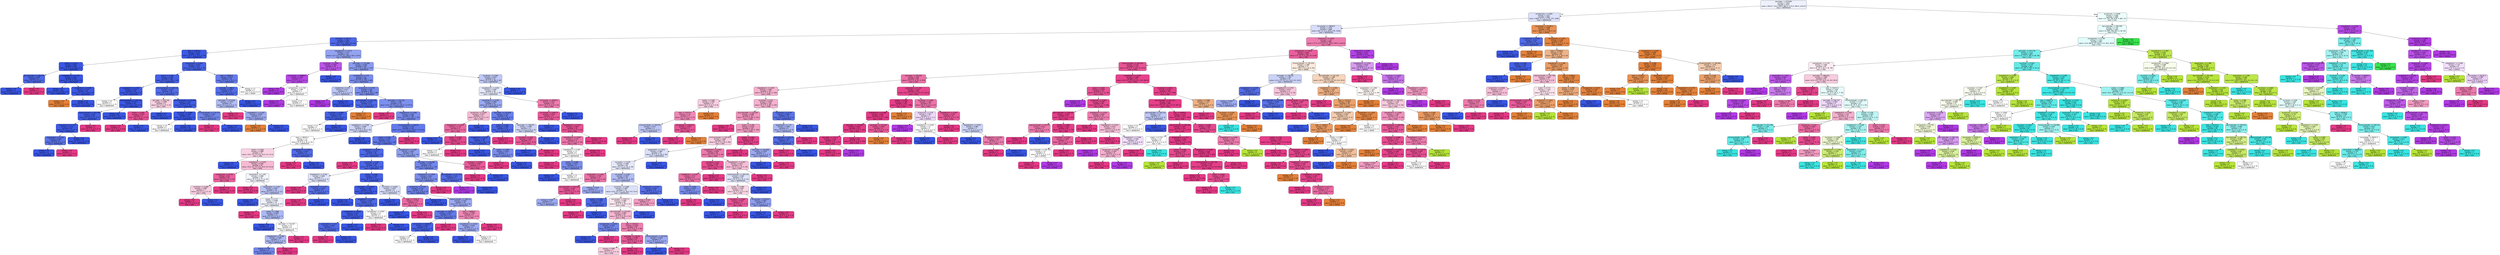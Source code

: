 digraph Tree {
node [shape=box, style="filled, rounded", color="black", fontname="helvetica"] ;
edge [fontname="helvetica"] ;
0 [label="perimeter <= 879.894\nentropy = 2.654\nsamples = 4247\nvalue = [910.0, 714.0, 269.0, 882.0, 1775.0, 940.0, 1315.0]\nclass = DERMASON", fillcolor="#eef1fd"] ;
1 [label="compactness <= 0.861\nentropy = 1.817\nsamples = 2661\nvalue = [906, 14, 0, 4, 1775, 279, 1268]\nclass = DERMASON", fillcolor="#dde2fb"] ;
0 -> 1 [labeldistance=2.5, labelangle=45, headlabel="True"] ;
2 [label="convexarea <= 39638.5\nentropy = 1.503\nsamples = 2068\nvalue = [83, 12, 0, 4, 1676, 279, 1256]\nclass = DERMASON", fillcolor="#d7dcfa"] ;
1 -> 2 ;
3 [label="perimeter <= 702.71\nentropy = 0.541\nsamples = 1073\nvalue = [6, 0, 0, 0, 1556, 29, 130]\nclass = DERMASON", fillcolor="#4e68e8"] ;
2 -> 3 ;
4 [label="area <= 33460.5\nentropy = 0.142\nsamples = 801\nvalue = [5, 0, 0, 0, 1271, 1, 16]\nclass = DERMASON", fillcolor="#3c59e5"] ;
3 -> 4 ;
5 [label="solidity <= 0.979\nentropy = 0.032\nsamples = 634\nvalue = [2, 0, 0, 0, 1021, 0, 1]\nclass = DERMASON", fillcolor="#3a56e5"] ;
4 -> 5 ;
6 [label="equivdiameter <= 199.378\nentropy = 0.469\nsamples = 6\nvalue = [0, 0, 0, 0, 9, 0, 1]\nclass = DERMASON", fillcolor="#4f69e8"] ;
5 -> 6 ;
7 [label="entropy = 0.0\nsamples = 5\nvalue = [0, 0, 0, 0, 9, 0, 0]\nclass = DERMASON", fillcolor="#3956e5"] ;
6 -> 7 ;
8 [label="entropy = 0.0\nsamples = 1\nvalue = [0, 0, 0, 0, 0, 0, 1]\nclass = SIRA", fillcolor="#e53986"] ;
6 -> 8 ;
9 [label="shapefactor3 <= 0.719\nentropy = 0.021\nsamples = 628\nvalue = [2, 0, 0, 0, 1012, 0, 0]\nclass = DERMASON", fillcolor="#3956e5"] ;
5 -> 9 ;
10 [label="entropy = 0.0\nsamples = 567\nvalue = [0, 0, 0, 0, 909, 0, 0]\nclass = DERMASON", fillcolor="#3956e5"] ;
9 -> 10 ;
11 [label="compactness <= 0.848\nentropy = 0.136\nsamples = 61\nvalue = [2, 0, 0, 0, 103, 0, 0]\nclass = DERMASON", fillcolor="#3d59e6"] ;
9 -> 11 ;
12 [label="entropy = 0.0\nsamples = 1\nvalue = [2, 0, 0, 0, 0, 0, 0]\nclass = SEKER", fillcolor="#e58139"] ;
11 -> 12 ;
13 [label="entropy = 0.0\nsamples = 60\nvalue = [0, 0, 0, 0, 103, 0, 0]\nclass = DERMASON", fillcolor="#3956e5"] ;
11 -> 13 ;
14 [label="compactness <= 0.847\nentropy = 0.433\nsamples = 167\nvalue = [3, 0, 0, 0, 250, 1, 15]\nclass = DERMASON", fillcolor="#4863e7"] ;
4 -> 14 ;
15 [label="extent <= 0.768\nentropy = 0.338\nsamples = 148\nvalue = [0, 0, 0, 0, 230, 1, 13]\nclass = DERMASON", fillcolor="#4560e7"] ;
14 -> 15 ;
16 [label="shapefactor4 <= 0.992\nentropy = 0.159\nsamples = 93\nvalue = [0, 0, 0, 0, 148, 1, 2]\nclass = DERMASON", fillcolor="#3d59e6"] ;
15 -> 16 ;
17 [label="entropy = 1.0\nsamples = 2\nvalue = [0, 0, 0, 0, 1, 1, 0]\nclass = DERMASON", fillcolor="#ffffff"] ;
16 -> 17 ;
18 [label="majoraxislength <= 254.141\nentropy = 0.103\nsamples = 91\nvalue = [0, 0, 0, 0, 147, 0, 2]\nclass = DERMASON", fillcolor="#3c58e5"] ;
16 -> 18 ;
19 [label="majoraxislength <= 254.048\nentropy = 0.292\nsamples = 26\nvalue = [0, 0, 0, 0, 37, 0, 2]\nclass = DERMASON", fillcolor="#445fe6"] ;
18 -> 19 ;
20 [label="eccentricity <= 0.713\nentropy = 0.176\nsamples = 25\nvalue = [0, 0, 0, 0, 37, 0, 1]\nclass = DERMASON", fillcolor="#3e5be6"] ;
19 -> 20 ;
21 [label="aspectration <= 1.423\nentropy = 0.592\nsamples = 6\nvalue = [0, 0, 0, 0, 6, 0, 1]\nclass = DERMASON", fillcolor="#5a72e9"] ;
20 -> 21 ;
22 [label="entropy = 0.0\nsamples = 5\nvalue = [0, 0, 0, 0, 6, 0, 0]\nclass = DERMASON", fillcolor="#3956e5"] ;
21 -> 22 ;
23 [label="entropy = 0.0\nsamples = 1\nvalue = [0, 0, 0, 0, 0, 0, 1]\nclass = SIRA", fillcolor="#e53986"] ;
21 -> 23 ;
24 [label="entropy = 0.0\nsamples = 19\nvalue = [0, 0, 0, 0, 31, 0, 0]\nclass = DERMASON", fillcolor="#3956e5"] ;
20 -> 24 ;
25 [label="entropy = 0.0\nsamples = 1\nvalue = [0, 0, 0, 0, 0, 0, 1]\nclass = SIRA", fillcolor="#e53986"] ;
19 -> 25 ;
26 [label="entropy = 0.0\nsamples = 65\nvalue = [0, 0, 0, 0, 110, 0, 0]\nclass = DERMASON", fillcolor="#3956e5"] ;
18 -> 26 ;
27 [label="minoraxislength <= 168.715\nentropy = 0.524\nsamples = 55\nvalue = [0, 0, 0, 0, 82, 0, 11]\nclass = DERMASON", fillcolor="#546de8"] ;
15 -> 27 ;
28 [label="perimeter <= 694.246\nentropy = 0.985\nsamples = 9\nvalue = [0, 0, 0, 0, 6, 0, 8]\nclass = SIRA", fillcolor="#f8cee1"] ;
27 -> 28 ;
29 [label="solidity <= 0.991\nentropy = 0.503\nsamples = 5\nvalue = [0, 0, 0, 0, 1, 0, 8]\nclass = SIRA", fillcolor="#e85295"] ;
28 -> 29 ;
30 [label="entropy = 0.0\nsamples = 4\nvalue = [0, 0, 0, 0, 0, 0, 8]\nclass = SIRA", fillcolor="#e53986"] ;
29 -> 30 ;
31 [label="entropy = 0.0\nsamples = 1\nvalue = [0, 0, 0, 0, 1, 0, 0]\nclass = DERMASON", fillcolor="#3956e5"] ;
29 -> 31 ;
32 [label="entropy = 0.0\nsamples = 4\nvalue = [0, 0, 0, 0, 5, 0, 0]\nclass = DERMASON", fillcolor="#3956e5"] ;
28 -> 32 ;
33 [label="minoraxislength <= 178.665\nentropy = 0.233\nsamples = 46\nvalue = [0, 0, 0, 0, 76, 0, 3]\nclass = DERMASON", fillcolor="#415de6"] ;
27 -> 33 ;
34 [label="roundness <= 0.896\nentropy = 0.108\nsamples = 41\nvalue = [0, 0, 0, 0, 69, 0, 1]\nclass = DERMASON", fillcolor="#3c58e5"] ;
33 -> 34 ;
35 [label="entropy = 1.0\nsamples = 2\nvalue = [0, 0, 0, 0, 1, 0, 1]\nclass = DERMASON", fillcolor="#ffffff"] ;
34 -> 35 ;
36 [label="entropy = 0.0\nsamples = 39\nvalue = [0, 0, 0, 0, 68, 0, 0]\nclass = DERMASON", fillcolor="#3956e5"] ;
34 -> 36 ;
37 [label="minoraxislength <= 178.757\nentropy = 0.764\nsamples = 5\nvalue = [0, 0, 0, 0, 7, 0, 2]\nclass = DERMASON", fillcolor="#7286ec"] ;
33 -> 37 ;
38 [label="entropy = 0.0\nsamples = 1\nvalue = [0, 0, 0, 0, 0, 0, 2]\nclass = SIRA", fillcolor="#e53986"] ;
37 -> 38 ;
39 [label="entropy = 0.0\nsamples = 4\nvalue = [0, 0, 0, 0, 7, 0, 0]\nclass = DERMASON", fillcolor="#3956e5"] ;
37 -> 39 ;
40 [label="area <= 35962.5\nentropy = 0.916\nsamples = 19\nvalue = [3, 0, 0, 0, 20, 0, 2]\nclass = DERMASON", fillcolor="#667ceb"] ;
14 -> 40 ;
41 [label="perimeter <= 680.6\nentropy = 0.678\nsamples = 17\nvalue = [2, 0, 0, 0, 20, 0, 1]\nclass = DERMASON", fillcolor="#556ee9"] ;
40 -> 41 ;
42 [label="perimeter <= 672.652\nentropy = 1.379\nsamples = 6\nvalue = [2, 0, 0, 0, 4, 0, 1]\nclass = DERMASON", fillcolor="#b0bbf5"] ;
41 -> 42 ;
43 [label="entropy = 0.0\nsamples = 1\nvalue = [0, 0, 0, 0, 0, 0, 1]\nclass = SIRA", fillcolor="#e53986"] ;
42 -> 43 ;
44 [label="shapefactor2 <= 0.002\nentropy = 0.918\nsamples = 5\nvalue = [2, 0, 0, 0, 4, 0, 0]\nclass = DERMASON", fillcolor="#9caaf2"] ;
42 -> 44 ;
45 [label="entropy = 0.0\nsamples = 2\nvalue = [2, 0, 0, 0, 0, 0, 0]\nclass = SEKER", fillcolor="#e58139"] ;
44 -> 45 ;
46 [label="entropy = 0.0\nsamples = 3\nvalue = [0, 0, 0, 0, 4, 0, 0]\nclass = DERMASON", fillcolor="#3956e5"] ;
44 -> 46 ;
47 [label="entropy = 0.0\nsamples = 11\nvalue = [0, 0, 0, 0, 16, 0, 0]\nclass = DERMASON", fillcolor="#3956e5"] ;
41 -> 47 ;
48 [label="entropy = 1.0\nsamples = 2\nvalue = [1, 0, 0, 0, 0, 0, 1]\nclass = SEKER", fillcolor="#ffffff"] ;
40 -> 48 ;
49 [label="shapefactor3 <= 0.572\nentropy = 1.177\nsamples = 272\nvalue = [1.0, 0.0, 0.0, 0.0, 285.0, 28.0, 114.0]\nclass = DERMASON", fillcolor="#93a3f1"] ;
3 -> 49 ;
50 [label="roundness <= 0.854\nentropy = 0.691\nsamples = 19\nvalue = [0, 0, 0, 0, 3, 25, 1]\nclass = HOROZ", fillcolor="#bd57e9"] ;
49 -> 50 ;
51 [label="convexarea <= 38969.0\nentropy = 0.455\nsamples = 17\nvalue = [0, 0, 0, 0, 1, 25, 1]\nclass = HOROZ", fillcolor="#b748e7"] ;
50 -> 51 ;
52 [label="entropy = 0.0\nsamples = 14\nvalue = [0, 0, 0, 0, 0, 24, 0]\nclass = HOROZ", fillcolor="#b139e5"] ;
51 -> 52 ;
53 [label="compactness <= 0.726\nentropy = 1.585\nsamples = 3\nvalue = [0, 0, 0, 0, 1, 1, 1]\nclass = DERMASON", fillcolor="#ffffff"] ;
51 -> 53 ;
54 [label="entropy = 0.0\nsamples = 1\nvalue = [0, 0, 0, 0, 0, 1, 0]\nclass = HOROZ", fillcolor="#b139e5"] ;
53 -> 54 ;
55 [label="entropy = 1.0\nsamples = 2\nvalue = [0, 0, 0, 0, 1, 0, 1]\nclass = DERMASON", fillcolor="#ffffff"] ;
53 -> 55 ;
56 [label="entropy = 0.0\nsamples = 2\nvalue = [0, 0, 0, 0, 2, 0, 0]\nclass = DERMASON", fillcolor="#3956e5"] ;
50 -> 56 ;
57 [label="perimeter <= 731.898\nentropy = 0.944\nsamples = 253\nvalue = [1, 0, 0, 0, 282, 3, 113]\nclass = DERMASON", fillcolor="#8a9bf0"] ;
49 -> 57 ;
58 [label="shapefactor3 <= 0.6\nentropy = 0.9\nsamples = 186\nvalue = [1, 0, 0, 0, 216, 3, 68]\nclass = DERMASON", fillcolor="#7a8dee"] ;
57 -> 58 ;
59 [label="eccentricity <= 0.8\nentropy = 0.971\nsamples = 4\nvalue = [0, 0, 0, 0, 3, 2, 0]\nclass = DERMASON", fillcolor="#bdc7f6"] ;
58 -> 59 ;
60 [label="entropy = 0.0\nsamples = 1\nvalue = [0, 0, 0, 0, 0, 2, 0]\nclass = HOROZ", fillcolor="#b139e5"] ;
59 -> 60 ;
61 [label="entropy = 0.0\nsamples = 3\nvalue = [0, 0, 0, 0, 3, 0, 0]\nclass = DERMASON", fillcolor="#3956e5"] ;
59 -> 61 ;
62 [label="eccentricity <= 0.703\nentropy = 0.86\nsamples = 182\nvalue = [1, 0, 0, 0, 213, 1, 68]\nclass = DERMASON", fillcolor="#798ded"] ;
58 -> 62 ;
63 [label="equivdiameter <= 222.199\nentropy = 0.614\nsamples = 12\nvalue = [1, 0, 0, 0, 16, 0, 1]\nclass = DERMASON", fillcolor="#506ae8"] ;
62 -> 63 ;
64 [label="roundness <= 0.909\nentropy = 0.323\nsamples = 11\nvalue = [0, 0, 0, 0, 16, 0, 1]\nclass = DERMASON", fillcolor="#4561e7"] ;
63 -> 64 ;
65 [label="entropy = 1.0\nsamples = 2\nvalue = [0, 0, 0, 0, 1, 0, 1]\nclass = DERMASON", fillcolor="#ffffff"] ;
64 -> 65 ;
66 [label="entropy = 0.0\nsamples = 9\nvalue = [0, 0, 0, 0, 15, 0, 0]\nclass = DERMASON", fillcolor="#3956e5"] ;
64 -> 66 ;
67 [label="entropy = 0.0\nsamples = 1\nvalue = [1, 0, 0, 0, 0, 0, 0]\nclass = SEKER", fillcolor="#e58139"] ;
63 -> 67 ;
68 [label="perimeter <= 702.749\nentropy = 0.85\nsamples = 170\nvalue = [0.0, 0.0, 0.0, 0.0, 197.0, 1.0, 67.0]\nclass = DERMASON", fillcolor="#7d90ee"] ;
62 -> 68 ;
69 [label="entropy = 0.0\nsamples = 1\nvalue = [0, 0, 0, 0, 0, 0, 3]\nclass = SIRA", fillcolor="#e53986"] ;
68 -> 69 ;
70 [label="shapefactor4 <= 0.996\nentropy = 0.837\nsamples = 169\nvalue = [0, 0, 0, 0, 197, 1, 64]\nclass = DERMASON", fillcolor="#7a8dee"] ;
68 -> 70 ;
71 [label="shapefactor1 <= 0.008\nentropy = 0.984\nsamples = 51\nvalue = [0, 0, 0, 0, 43, 0, 32]\nclass = DERMASON", fillcolor="#ccd4f8"] ;
70 -> 71 ;
72 [label="area <= 38442.5\nentropy = 1.0\nsamples = 43\nvalue = [0, 0, 0, 0, 32, 0, 32]\nclass = DERMASON", fillcolor="#ffffff"] ;
71 -> 72 ;
73 [label="extent <= 0.699\nentropy = 0.988\nsamples = 37\nvalue = [0.0, 0.0, 0.0, 0.0, 24.0, 0.0, 31.0]\nclass = SIRA", fillcolor="#f9d2e4"] ;
72 -> 73 ;
74 [label="entropy = 0.0\nsamples = 3\nvalue = [0, 0, 0, 0, 4, 0, 0]\nclass = DERMASON", fillcolor="#3956e5"] ;
73 -> 74 ;
75 [label="shapefactor3 <= 0.653\nentropy = 0.966\nsamples = 34\nvalue = [0.0, 0.0, 0.0, 0.0, 20.0, 0.0, 31.0]\nclass = SIRA", fillcolor="#f6b9d4"] ;
73 -> 75 ;
76 [label="compactness <= 0.796\nentropy = 0.65\nsamples = 14\nvalue = [0, 0, 0, 0, 3, 0, 15]\nclass = SIRA", fillcolor="#ea619e"] ;
75 -> 76 ;
77 [label="roundness <= 0.886\nentropy = 0.985\nsamples = 7\nvalue = [0, 0, 0, 0, 3, 0, 4]\nclass = SIRA", fillcolor="#f8cee1"] ;
76 -> 77 ;
78 [label="entropy = 0.0\nsamples = 4\nvalue = [0, 0, 0, 0, 0, 0, 4]\nclass = SIRA", fillcolor="#e53986"] ;
77 -> 78 ;
79 [label="entropy = 0.0\nsamples = 3\nvalue = [0, 0, 0, 0, 3, 0, 0]\nclass = DERMASON", fillcolor="#3956e5"] ;
77 -> 79 ;
80 [label="entropy = 0.0\nsamples = 7\nvalue = [0, 0, 0, 0, 0, 0, 11]\nclass = SIRA", fillcolor="#e53986"] ;
76 -> 80 ;
81 [label="aspectration <= 1.445\nentropy = 0.999\nsamples = 20\nvalue = [0, 0, 0, 0, 17, 0, 16]\nclass = DERMASON", fillcolor="#f3f5fd"] ;
75 -> 81 ;
82 [label="entropy = 0.0\nsamples = 4\nvalue = [0, 0, 0, 0, 0, 0, 5]\nclass = SIRA", fillcolor="#e53986"] ;
81 -> 82 ;
83 [label="aspectration <= 1.457\nentropy = 0.967\nsamples = 16\nvalue = [0, 0, 0, 0, 17, 0, 11]\nclass = DERMASON", fillcolor="#b9c3f6"] ;
81 -> 83 ;
84 [label="entropy = 0.0\nsamples = 3\nvalue = [0, 0, 0, 0, 5, 0, 0]\nclass = DERMASON", fillcolor="#3956e5"] ;
83 -> 84 ;
85 [label="extent <= 0.721\nentropy = 0.999\nsamples = 13\nvalue = [0, 0, 0, 0, 12, 0, 11]\nclass = DERMASON", fillcolor="#eff1fd"] ;
83 -> 85 ;
86 [label="entropy = 0.0\nsamples = 2\nvalue = [0, 0, 0, 0, 0, 0, 4]\nclass = SIRA", fillcolor="#e53986"] ;
85 -> 86 ;
87 [label="solidity <= 0.986\nentropy = 0.949\nsamples = 11\nvalue = [0, 0, 0, 0, 12, 0, 7]\nclass = DERMASON", fillcolor="#acb9f4"] ;
85 -> 87 ;
88 [label="entropy = 0.0\nsamples = 3\nvalue = [0, 0, 0, 0, 5, 0, 0]\nclass = DERMASON", fillcolor="#3956e5"] ;
87 -> 88 ;
89 [label="perimeter <= 723.057\nentropy = 1.0\nsamples = 8\nvalue = [0, 0, 0, 0, 7, 0, 7]\nclass = DERMASON", fillcolor="#ffffff"] ;
87 -> 89 ;
90 [label="shapefactor4 <= 0.996\nentropy = 0.946\nsamples = 7\nvalue = [0, 0, 0, 0, 7, 0, 4]\nclass = DERMASON", fillcolor="#aab7f4"] ;
89 -> 90 ;
91 [label="entropy = 0.764\nsamples = 6\nvalue = [0, 0, 0, 0, 7, 0, 2]\nclass = DERMASON", fillcolor="#7286ec"] ;
90 -> 91 ;
92 [label="entropy = 0.0\nsamples = 1\nvalue = [0, 0, 0, 0, 0, 0, 2]\nclass = SIRA", fillcolor="#e53986"] ;
90 -> 92 ;
93 [label="entropy = 0.0\nsamples = 1\nvalue = [0, 0, 0, 0, 0, 0, 3]\nclass = SIRA", fillcolor="#e53986"] ;
89 -> 93 ;
94 [label="shapefactor3 <= 0.648\nentropy = 0.503\nsamples = 6\nvalue = [0, 0, 0, 0, 8, 0, 1]\nclass = DERMASON", fillcolor="#526be8"] ;
72 -> 94 ;
95 [label="entropy = 0.0\nsamples = 1\nvalue = [0, 0, 0, 0, 0, 0, 1]\nclass = SIRA", fillcolor="#e53986"] ;
94 -> 95 ;
96 [label="entropy = 0.0\nsamples = 5\nvalue = [0, 0, 0, 0, 8, 0, 0]\nclass = DERMASON", fillcolor="#3956e5"] ;
94 -> 96 ;
97 [label="entropy = 0.0\nsamples = 8\nvalue = [0, 0, 0, 0, 11, 0, 0]\nclass = DERMASON", fillcolor="#3956e5"] ;
71 -> 97 ;
98 [label="minoraxislength <= 186.94\nentropy = 0.707\nsamples = 118\nvalue = [0.0, 0.0, 0.0, 0.0, 154.0, 1.0, 32.0]\nclass = DERMASON", fillcolor="#637aeb"] ;
70 -> 98 ;
99 [label="extent <= 0.785\nentropy = 0.676\nsamples = 117\nvalue = [0, 0, 0, 0, 154, 1, 29]\nclass = DERMASON", fillcolor="#5f77ea"] ;
98 -> 99 ;
100 [label="shapefactor2 <= 0.002\nentropy = 0.471\nsamples = 82\nvalue = [0, 0, 0, 0, 116, 0, 13]\nclass = DERMASON", fillcolor="#4f69e8"] ;
99 -> 100 ;
101 [label="entropy = 0.0\nsamples = 1\nvalue = [0, 0, 0, 0, 0, 0, 1]\nclass = SIRA", fillcolor="#e53986"] ;
100 -> 101 ;
102 [label="roundness <= 0.88\nentropy = 0.449\nsamples = 81\nvalue = [0, 0, 0, 0, 116, 0, 12]\nclass = DERMASON", fillcolor="#4d67e8"] ;
100 -> 102 ;
103 [label="shapefactor2 <= 0.002\nentropy = 0.994\nsamples = 7\nvalue = [0, 0, 0, 0, 6, 0, 5]\nclass = DERMASON", fillcolor="#dee3fb"] ;
102 -> 103 ;
104 [label="entropy = 0.0\nsamples = 2\nvalue = [0, 0, 0, 0, 0, 0, 4]\nclass = SIRA", fillcolor="#e53986"] ;
103 -> 104 ;
105 [label="aspectration <= 1.472\nentropy = 0.592\nsamples = 5\nvalue = [0, 0, 0, 0, 6, 0, 1]\nclass = DERMASON", fillcolor="#5a72e9"] ;
103 -> 105 ;
106 [label="entropy = 0.0\nsamples = 1\nvalue = [0, 0, 0, 0, 0, 0, 1]\nclass = SIRA", fillcolor="#e53986"] ;
105 -> 106 ;
107 [label="entropy = 0.0\nsamples = 4\nvalue = [0, 0, 0, 0, 6, 0, 0]\nclass = DERMASON", fillcolor="#3956e5"] ;
105 -> 107 ;
108 [label="solidity <= 0.991\nentropy = 0.327\nsamples = 74\nvalue = [0, 0, 0, 0, 110, 0, 7]\nclass = DERMASON", fillcolor="#4661e7"] ;
102 -> 108 ;
109 [label="perimeter <= 723.091\nentropy = 0.183\nsamples = 68\nvalue = [0, 0, 0, 0, 105, 0, 3]\nclass = DERMASON", fillcolor="#3f5be6"] ;
108 -> 109 ;
110 [label="entropy = 0.0\nsamples = 46\nvalue = [0, 0, 0, 0, 77, 0, 0]\nclass = DERMASON", fillcolor="#3956e5"] ;
109 -> 110 ;
111 [label="shapefactor3 <= 0.688\nentropy = 0.459\nsamples = 22\nvalue = [0, 0, 0, 0, 28, 0, 3]\nclass = DERMASON", fillcolor="#4e68e8"] ;
109 -> 111 ;
112 [label="compactness <= 0.806\nentropy = 0.229\nsamples = 19\nvalue = [0, 0, 0, 0, 26, 0, 1]\nclass = DERMASON", fillcolor="#415de6"] ;
111 -> 112 ;
113 [label="aspectration <= 1.54\nentropy = 0.503\nsamples = 7\nvalue = [0, 0, 0, 0, 8, 0, 1]\nclass = DERMASON", fillcolor="#526be8"] ;
112 -> 113 ;
114 [label="entropy = 0.0\nsamples = 1\nvalue = [0, 0, 0, 0, 0, 0, 1]\nclass = SIRA", fillcolor="#e53986"] ;
113 -> 114 ;
115 [label="entropy = 0.0\nsamples = 6\nvalue = [0, 0, 0, 0, 8, 0, 0]\nclass = DERMASON", fillcolor="#3956e5"] ;
113 -> 115 ;
116 [label="entropy = 0.0\nsamples = 12\nvalue = [0, 0, 0, 0, 18, 0, 0]\nclass = DERMASON", fillcolor="#3956e5"] ;
112 -> 116 ;
117 [label="compactness <= 0.833\nentropy = 1.0\nsamples = 3\nvalue = [0, 0, 0, 0, 2, 0, 2]\nclass = DERMASON", fillcolor="#ffffff"] ;
111 -> 117 ;
118 [label="entropy = 0.0\nsamples = 2\nvalue = [0, 0, 0, 0, 0, 0, 2]\nclass = SIRA", fillcolor="#e53986"] ;
117 -> 118 ;
119 [label="entropy = 0.0\nsamples = 1\nvalue = [0, 0, 0, 0, 2, 0, 0]\nclass = DERMASON", fillcolor="#3956e5"] ;
117 -> 119 ;
120 [label="roundness <= 0.928\nentropy = 0.991\nsamples = 6\nvalue = [0, 0, 0, 0, 5, 0, 4]\nclass = DERMASON", fillcolor="#d7ddfa"] ;
108 -> 120 ;
121 [label="entropy = 0.0\nsamples = 3\nvalue = [0, 0, 0, 0, 4, 0, 0]\nclass = DERMASON", fillcolor="#3956e5"] ;
120 -> 121 ;
122 [label="area <= 37331.5\nentropy = 0.722\nsamples = 3\nvalue = [0, 0, 0, 0, 1, 0, 4]\nclass = SIRA", fillcolor="#ec6aa4"] ;
120 -> 122 ;
123 [label="entropy = 0.0\nsamples = 1\nvalue = [0, 0, 0, 0, 1, 0, 0]\nclass = DERMASON", fillcolor="#3956e5"] ;
122 -> 123 ;
124 [label="entropy = 0.0\nsamples = 2\nvalue = [0, 0, 0, 0, 0, 0, 4]\nclass = SIRA", fillcolor="#e53986"] ;
122 -> 124 ;
125 [label="shapefactor4 <= 0.999\nentropy = 0.992\nsamples = 35\nvalue = [0, 0, 0, 0, 38, 1, 16]\nclass = DERMASON", fillcolor="#8fa0f0"] ;
99 -> 125 ;
126 [label="perimeter <= 726.096\nentropy = 0.877\nsamples = 31\nvalue = [0, 0, 0, 0, 37, 1, 10]\nclass = DERMASON", fillcolor="#7287ed"] ;
125 -> 126 ;
127 [label="shapefactor3 <= 0.695\nentropy = 0.811\nsamples = 27\nvalue = [0, 0, 0, 0, 30, 0, 10]\nclass = DERMASON", fillcolor="#7b8eee"] ;
126 -> 127 ;
128 [label="eccentricity <= 0.729\nentropy = 0.742\nsamples = 25\nvalue = [0, 0, 0, 0, 30, 0, 8]\nclass = DERMASON", fillcolor="#6e83ec"] ;
127 -> 128 ;
129 [label="entropy = 0.0\nsamples = 7\nvalue = [0, 0, 0, 0, 14, 0, 0]\nclass = DERMASON", fillcolor="#3956e5"] ;
128 -> 129 ;
130 [label="majoraxislength <= 268.112\nentropy = 0.918\nsamples = 18\nvalue = [0, 0, 0, 0, 16, 0, 8]\nclass = DERMASON", fillcolor="#9caaf2"] ;
128 -> 130 ;
131 [label="perimeter <= 720.212\nentropy = 0.672\nsamples = 12\nvalue = [0, 0, 0, 0, 14, 0, 3]\nclass = DERMASON", fillcolor="#637aeb"] ;
130 -> 131 ;
132 [label="convexarea <= 36408.5\nentropy = 0.353\nsamples = 10\nvalue = [0, 0, 0, 0, 14, 0, 1]\nclass = DERMASON", fillcolor="#4762e7"] ;
131 -> 132 ;
133 [label="entropy = 1.0\nsamples = 2\nvalue = [0, 0, 0, 0, 1, 0, 1]\nclass = DERMASON", fillcolor="#ffffff"] ;
132 -> 133 ;
134 [label="entropy = 0.0\nsamples = 8\nvalue = [0, 0, 0, 0, 13, 0, 0]\nclass = DERMASON", fillcolor="#3956e5"] ;
132 -> 134 ;
135 [label="entropy = 0.0\nsamples = 2\nvalue = [0, 0, 0, 0, 0, 0, 2]\nclass = SIRA", fillcolor="#e53986"] ;
131 -> 135 ;
136 [label="area <= 36999.0\nentropy = 0.863\nsamples = 6\nvalue = [0, 0, 0, 0, 2, 0, 5]\nclass = SIRA", fillcolor="#ef88b6"] ;
130 -> 136 ;
137 [label="shapefactor3 <= 0.619\nentropy = 0.918\nsamples = 3\nvalue = [0, 0, 0, 0, 2, 0, 1]\nclass = DERMASON", fillcolor="#9caaf2"] ;
136 -> 137 ;
138 [label="entropy = 0.0\nsamples = 1\nvalue = [0, 0, 0, 0, 1, 0, 0]\nclass = DERMASON", fillcolor="#3956e5"] ;
137 -> 138 ;
139 [label="entropy = 1.0\nsamples = 2\nvalue = [0, 0, 0, 0, 1, 0, 1]\nclass = DERMASON", fillcolor="#ffffff"] ;
137 -> 139 ;
140 [label="entropy = 0.0\nsamples = 3\nvalue = [0, 0, 0, 0, 0, 0, 4]\nclass = SIRA", fillcolor="#e53986"] ;
136 -> 140 ;
141 [label="entropy = 0.0\nsamples = 2\nvalue = [0, 0, 0, 0, 0, 0, 2]\nclass = SIRA", fillcolor="#e53986"] ;
127 -> 141 ;
142 [label="equivdiameter <= 217.814\nentropy = 0.544\nsamples = 4\nvalue = [0, 0, 0, 0, 7, 1, 0]\nclass = DERMASON", fillcolor="#556ee9"] ;
126 -> 142 ;
143 [label="entropy = 0.0\nsamples = 1\nvalue = [0, 0, 0, 0, 0, 1, 0]\nclass = HOROZ", fillcolor="#b139e5"] ;
142 -> 143 ;
144 [label="entropy = 0.0\nsamples = 3\nvalue = [0, 0, 0, 0, 7, 0, 0]\nclass = DERMASON", fillcolor="#3956e5"] ;
142 -> 144 ;
145 [label="roundness <= 0.918\nentropy = 0.592\nsamples = 4\nvalue = [0, 0, 0, 0, 1, 0, 6]\nclass = SIRA", fillcolor="#e95a9a"] ;
125 -> 145 ;
146 [label="entropy = 0.0\nsamples = 3\nvalue = [0, 0, 0, 0, 0, 0, 6]\nclass = SIRA", fillcolor="#e53986"] ;
145 -> 146 ;
147 [label="entropy = 0.0\nsamples = 1\nvalue = [0, 0, 0, 0, 1, 0, 0]\nclass = DERMASON", fillcolor="#3956e5"] ;
145 -> 147 ;
148 [label="entropy = 0.0\nsamples = 1\nvalue = [0, 0, 0, 0, 0, 0, 3]\nclass = SIRA", fillcolor="#e53986"] ;
98 -> 148 ;
149 [label="roundness <= 0.904\nentropy = 0.974\nsamples = 67\nvalue = [0, 0, 0, 0, 66, 0, 45]\nclass = DERMASON", fillcolor="#c0c9f7"] ;
57 -> 149 ;
150 [label="shapefactor3 <= 0.662\nentropy = 0.996\nsamples = 60\nvalue = [0, 0, 0, 0, 52, 0, 45]\nclass = DERMASON", fillcolor="#e4e8fc"] ;
149 -> 150 ;
151 [label="shapefactor2 <= 0.002\nentropy = 0.908\nsamples = 41\nvalue = [0, 0, 0, 0, 44, 0, 21]\nclass = DERMASON", fillcolor="#98a7f1"] ;
150 -> 151 ;
152 [label="eccentricity <= 0.809\nentropy = 0.971\nsamples = 11\nvalue = [0, 0, 0, 0, 8, 0, 12]\nclass = SIRA", fillcolor="#f6bdd7"] ;
151 -> 152 ;
153 [label="shapefactor2 <= 0.002\nentropy = 0.722\nsamples = 8\nvalue = [0, 0, 0, 0, 3, 0, 12]\nclass = SIRA", fillcolor="#ec6aa4"] ;
152 -> 153 ;
154 [label="entropy = 0.0\nsamples = 1\nvalue = [0, 0, 0, 0, 2, 0, 0]\nclass = DERMASON", fillcolor="#3956e5"] ;
153 -> 154 ;
155 [label="solidity <= 0.987\nentropy = 0.391\nsamples = 7\nvalue = [0, 0, 0, 0, 1, 0, 12]\nclass = SIRA", fillcolor="#e74990"] ;
153 -> 155 ;
156 [label="entropy = 1.0\nsamples = 2\nvalue = [0, 0, 0, 0, 1, 0, 1]\nclass = DERMASON", fillcolor="#ffffff"] ;
155 -> 156 ;
157 [label="entropy = 0.0\nsamples = 5\nvalue = [0, 0, 0, 0, 0, 0, 11]\nclass = SIRA", fillcolor="#e53986"] ;
155 -> 157 ;
158 [label="entropy = 0.0\nsamples = 3\nvalue = [0, 0, 0, 0, 5, 0, 0]\nclass = DERMASON", fillcolor="#3956e5"] ;
152 -> 158 ;
159 [label="perimeter <= 742.928\nentropy = 0.722\nsamples = 30\nvalue = [0, 0, 0, 0, 36, 0, 9]\nclass = DERMASON", fillcolor="#6a80ec"] ;
151 -> 159 ;
160 [label="extent <= 0.801\nentropy = 0.459\nsamples = 19\nvalue = [0, 0, 0, 0, 28, 0, 3]\nclass = DERMASON", fillcolor="#4e68e8"] ;
159 -> 160 ;
161 [label="shapefactor2 <= 0.002\nentropy = 0.353\nsamples = 18\nvalue = [0, 0, 0, 0, 28, 0, 2]\nclass = DERMASON", fillcolor="#4762e7"] ;
160 -> 161 ;
162 [label="entropy = 0.0\nsamples = 11\nvalue = [0, 0, 0, 0, 22, 0, 0]\nclass = DERMASON", fillcolor="#3956e5"] ;
161 -> 162 ;
163 [label="solidity <= 0.985\nentropy = 0.811\nsamples = 7\nvalue = [0, 0, 0, 0, 6, 0, 2]\nclass = DERMASON", fillcolor="#7b8eee"] ;
161 -> 163 ;
164 [label="entropy = 0.0\nsamples = 2\nvalue = [0, 0, 0, 0, 0, 0, 2]\nclass = SIRA", fillcolor="#e53986"] ;
163 -> 164 ;
165 [label="entropy = 0.0\nsamples = 5\nvalue = [0, 0, 0, 0, 6, 0, 0]\nclass = DERMASON", fillcolor="#3956e5"] ;
163 -> 165 ;
166 [label="entropy = 0.0\nsamples = 1\nvalue = [0, 0, 0, 0, 0, 0, 1]\nclass = SIRA", fillcolor="#e53986"] ;
160 -> 166 ;
167 [label="perimeter <= 748.072\nentropy = 0.985\nsamples = 11\nvalue = [0, 0, 0, 0, 8, 0, 6]\nclass = DERMASON", fillcolor="#ced5f8"] ;
159 -> 167 ;
168 [label="roundness <= 0.82\nentropy = 0.592\nsamples = 6\nvalue = [0, 0, 0, 0, 1, 0, 6]\nclass = SIRA", fillcolor="#e95a9a"] ;
167 -> 168 ;
169 [label="entropy = 0.0\nsamples = 1\nvalue = [0, 0, 0, 0, 1, 0, 0]\nclass = DERMASON", fillcolor="#3956e5"] ;
168 -> 169 ;
170 [label="entropy = 0.0\nsamples = 5\nvalue = [0, 0, 0, 0, 0, 0, 6]\nclass = SIRA", fillcolor="#e53986"] ;
168 -> 170 ;
171 [label="entropy = 0.0\nsamples = 5\nvalue = [0, 0, 0, 0, 7, 0, 0]\nclass = DERMASON", fillcolor="#3956e5"] ;
167 -> 171 ;
172 [label="convexarea <= 39309.5\nentropy = 0.811\nsamples = 19\nvalue = [0, 0, 0, 0, 8, 0, 24]\nclass = SIRA", fillcolor="#ee7bae"] ;
150 -> 172 ;
173 [label="convexarea <= 32097.0\nentropy = 0.592\nsamples = 17\nvalue = [0, 0, 0, 0, 4, 0, 24]\nclass = SIRA", fillcolor="#e95a9a"] ;
172 -> 173 ;
174 [label="entropy = 0.0\nsamples = 1\nvalue = [0, 0, 0, 0, 1, 0, 0]\nclass = DERMASON", fillcolor="#3956e5"] ;
173 -> 174 ;
175 [label="shapefactor1 <= 0.007\nentropy = 0.503\nsamples = 16\nvalue = [0, 0, 0, 0, 3, 0, 24]\nclass = SIRA", fillcolor="#e85295"] ;
173 -> 175 ;
176 [label="shapefactor4 <= 0.997\nentropy = 0.779\nsamples = 9\nvalue = [0, 0, 0, 0, 3, 0, 10]\nclass = SIRA", fillcolor="#ed74aa"] ;
175 -> 176 ;
177 [label="shapefactor4 <= 0.997\nentropy = 1.0\nsamples = 6\nvalue = [0, 0, 0, 0, 3, 0, 3]\nclass = DERMASON", fillcolor="#ffffff"] ;
176 -> 177 ;
178 [label="entropy = 0.0\nsamples = 2\nvalue = [0, 0, 0, 0, 0, 0, 2]\nclass = SIRA", fillcolor="#e53986"] ;
177 -> 178 ;
179 [label="solidity <= 0.988\nentropy = 0.811\nsamples = 4\nvalue = [0, 0, 0, 0, 3, 0, 1]\nclass = DERMASON", fillcolor="#7b8eee"] ;
177 -> 179 ;
180 [label="entropy = 0.0\nsamples = 2\nvalue = [0, 0, 0, 0, 2, 0, 0]\nclass = DERMASON", fillcolor="#3956e5"] ;
179 -> 180 ;
181 [label="entropy = 1.0\nsamples = 2\nvalue = [0, 0, 0, 0, 1, 0, 1]\nclass = DERMASON", fillcolor="#ffffff"] ;
179 -> 181 ;
182 [label="entropy = 0.0\nsamples = 3\nvalue = [0, 0, 0, 0, 0, 0, 7]\nclass = SIRA", fillcolor="#e53986"] ;
176 -> 182 ;
183 [label="entropy = 0.0\nsamples = 7\nvalue = [0, 0, 0, 0, 0, 0, 14]\nclass = SIRA", fillcolor="#e53986"] ;
175 -> 183 ;
184 [label="entropy = 0.0\nsamples = 2\nvalue = [0, 0, 0, 0, 4, 0, 0]\nclass = DERMASON", fillcolor="#3956e5"] ;
172 -> 184 ;
185 [label="entropy = 0.0\nsamples = 7\nvalue = [0, 0, 0, 0, 14, 0, 0]\nclass = DERMASON", fillcolor="#3956e5"] ;
149 -> 185 ;
186 [label="eccentricity <= 0.833\nentropy = 1.34\nsamples = 995\nvalue = [77.0, 12.0, 0.0, 4.0, 120.0, 250.0, 1126.0]\nclass = SIRA", fillcolor="#ee7db0"] ;
2 -> 186 ;
187 [label="compactness <= 0.834\nentropy = 0.932\nsamples = 855\nvalue = [77, 12, 0, 4, 120, 16, 1116]\nclass = SIRA", fillcolor="#ea5e9d"] ;
186 -> 187 ;
188 [label="majoraxislength <= 295.384\nentropy = 0.715\nsamples = 778\nvalue = [19, 9, 0, 4, 100, 16, 1071]\nclass = SIRA", fillcolor="#e85396"] ;
187 -> 188 ;
189 [label="perimeter <= 766.353\nentropy = 0.92\nsamples = 307\nvalue = [10, 0, 0, 0, 97, 4, 379]\nclass = SIRA", fillcolor="#ec71a8"] ;
188 -> 189 ;
190 [label="shapefactor1 <= 0.007\nentropy = 1.092\nsamples = 157\nvalue = [6, 0, 0, 0, 91, 0, 154]\nclass = SIRA", fillcolor="#f5b1cf"] ;
189 -> 190 ;
191 [label="solidity <= 0.992\nentropy = 1.459\nsamples = 11\nvalue = [6, 0, 0, 0, 3, 0, 9]\nclass = SIRA", fillcolor="#f8cee1"] ;
190 -> 191 ;
192 [label="area <= 41575.5\nentropy = 1.14\nsamples = 9\nvalue = [1, 0, 0, 0, 3, 0, 9]\nclass = SIRA", fillcolor="#ef88b6"] ;
191 -> 192 ;
193 [label="minoraxislength <= 190.631\nentropy = 0.971\nsamples = 4\nvalue = [0, 0, 0, 0, 3, 0, 2]\nclass = DERMASON", fillcolor="#bdc7f6"] ;
192 -> 193 ;
194 [label="entropy = 0.0\nsamples = 2\nvalue = [0, 0, 0, 0, 0, 0, 2]\nclass = SIRA", fillcolor="#e53986"] ;
193 -> 194 ;
195 [label="entropy = 0.0\nsamples = 2\nvalue = [0, 0, 0, 0, 3, 0, 0]\nclass = DERMASON", fillcolor="#3956e5"] ;
193 -> 195 ;
196 [label="convexarea <= 43240.0\nentropy = 0.544\nsamples = 5\nvalue = [1, 0, 0, 0, 0, 0, 7]\nclass = SIRA", fillcolor="#e95597"] ;
192 -> 196 ;
197 [label="entropy = 0.0\nsamples = 4\nvalue = [0, 0, 0, 0, 0, 0, 7]\nclass = SIRA", fillcolor="#e53986"] ;
196 -> 197 ;
198 [label="entropy = 0.0\nsamples = 1\nvalue = [1, 0, 0, 0, 0, 0, 0]\nclass = SEKER", fillcolor="#e58139"] ;
196 -> 198 ;
199 [label="entropy = 0.0\nsamples = 2\nvalue = [5, 0, 0, 0, 0, 0, 0]\nclass = SEKER", fillcolor="#e58139"] ;
191 -> 199 ;
200 [label="roundness <= 0.92\nentropy = 0.956\nsamples = 146\nvalue = [0, 0, 0, 0, 88, 0, 145]\nclass = SIRA", fillcolor="#f5b1cf"] ;
190 -> 200 ;
201 [label="equivdiameter <= 223.587\nentropy = 0.899\nsamples = 127\nvalue = [0, 0, 0, 0, 65, 0, 141]\nclass = SIRA", fillcolor="#f194be"] ;
200 -> 201 ;
202 [label="entropy = 0.0\nsamples = 7\nvalue = [0, 0, 0, 0, 0, 0, 11]\nclass = SIRA", fillcolor="#e53986"] ;
201 -> 202 ;
203 [label="extent <= 0.789\nentropy = 0.918\nsamples = 120\nvalue = [0, 0, 0, 0, 65, 0, 130]\nclass = SIRA", fillcolor="#f29cc2"] ;
201 -> 203 ;
204 [label="minoraxislength <= 184.504\nentropy = 0.984\nsamples = 95\nvalue = [0, 0, 0, 0, 63, 0, 85]\nclass = SIRA", fillcolor="#f8cce0"] ;
203 -> 204 ;
205 [label="aspectration <= 1.673\nentropy = 0.992\nsamples = 57\nvalue = [0, 0, 0, 0, 48, 0, 39]\nclass = DERMASON", fillcolor="#dadffa"] ;
204 -> 205 ;
206 [label="roundness <= 0.876\nentropy = 0.996\nsamples = 56\nvalue = [0, 0, 0, 0, 45, 0, 39]\nclass = DERMASON", fillcolor="#e5e8fc"] ;
205 -> 206 ;
207 [label="aspectration <= 1.656\nentropy = 0.764\nsamples = 12\nvalue = [0, 0, 0, 0, 4, 0, 14]\nclass = SIRA", fillcolor="#ec72a9"] ;
206 -> 207 ;
208 [label="equivdiameter <= 224.543\nentropy = 0.567\nsamples = 10\nvalue = [0, 0, 0, 0, 2, 0, 13]\nclass = SIRA", fillcolor="#e95799"] ;
207 -> 208 ;
209 [label="entropy = 0.918\nsamples = 2\nvalue = [0, 0, 0, 0, 2, 0, 1]\nclass = DERMASON", fillcolor="#9caaf2"] ;
208 -> 209 ;
210 [label="entropy = 0.0\nsamples = 8\nvalue = [0, 0, 0, 0, 0, 0, 12]\nclass = SIRA", fillcolor="#e53986"] ;
208 -> 210 ;
211 [label="entropy = 0.918\nsamples = 2\nvalue = [0, 0, 0, 0, 2, 0, 1]\nclass = DERMASON", fillcolor="#9caaf2"] ;
207 -> 211 ;
212 [label="roundness <= 0.907\nentropy = 0.957\nsamples = 44\nvalue = [0, 0, 0, 0, 41, 0, 25]\nclass = DERMASON", fillcolor="#b2bdf5"] ;
206 -> 212 ;
213 [label="roundness <= 0.882\nentropy = 0.993\nsamples = 34\nvalue = [0.0, 0.0, 0.0, 0.0, 28.0, 0.0, 23.0]\nclass = DERMASON", fillcolor="#dce1fa"] ;
212 -> 213 ;
214 [label="solidity <= 0.986\nentropy = 0.469\nsamples = 6\nvalue = [0, 0, 0, 0, 9, 0, 1]\nclass = DERMASON", fillcolor="#4f69e8"] ;
213 -> 214 ;
215 [label="entropy = 0.0\nsamples = 1\nvalue = [0, 0, 0, 0, 0, 0, 1]\nclass = SIRA", fillcolor="#e53986"] ;
214 -> 215 ;
216 [label="entropy = 0.0\nsamples = 5\nvalue = [0, 0, 0, 0, 9, 0, 0]\nclass = DERMASON", fillcolor="#3956e5"] ;
214 -> 216 ;
217 [label="convexarea <= 41617.0\nentropy = 0.996\nsamples = 28\nvalue = [0, 0, 0, 0, 19, 0, 22]\nclass = SIRA", fillcolor="#fbe4ee"] ;
213 -> 217 ;
218 [label="equivdiameter <= 224.267\nentropy = 0.964\nsamples = 24\nvalue = [0, 0, 0, 0, 14, 0, 22]\nclass = SIRA", fillcolor="#f6b7d3"] ;
217 -> 218 ;
219 [label="compactness <= 0.816\nentropy = 0.764\nsamples = 5\nvalue = [0, 0, 0, 0, 7, 0, 2]\nclass = DERMASON", fillcolor="#7286ec"] ;
218 -> 219 ;
220 [label="entropy = 0.0\nsamples = 4\nvalue = [0, 0, 0, 0, 7, 0, 0]\nclass = DERMASON", fillcolor="#3956e5"] ;
219 -> 220 ;
221 [label="entropy = 0.0\nsamples = 1\nvalue = [0, 0, 0, 0, 0, 0, 2]\nclass = SIRA", fillcolor="#e53986"] ;
219 -> 221 ;
222 [label="area <= 40764.0\nentropy = 0.826\nsamples = 19\nvalue = [0, 0, 0, 0, 7, 0, 20]\nclass = SIRA", fillcolor="#ee7eb0"] ;
218 -> 222 ;
223 [label="perimeter <= 746.26\nentropy = 0.592\nsamples = 15\nvalue = [0, 0, 0, 0, 3, 0, 18]\nclass = SIRA", fillcolor="#e95a9a"] ;
222 -> 223 ;
224 [label="entropy = 0.985\nsamples = 5\nvalue = [0, 0, 0, 0, 3, 0, 4]\nclass = SIRA", fillcolor="#f8cee1"] ;
223 -> 224 ;
225 [label="entropy = 0.0\nsamples = 10\nvalue = [0, 0, 0, 0, 0, 0, 14]\nclass = SIRA", fillcolor="#e53986"] ;
223 -> 225 ;
226 [label="minoraxislength <= 182.878\nentropy = 0.918\nsamples = 4\nvalue = [0, 0, 0, 0, 4, 0, 2]\nclass = DERMASON", fillcolor="#9caaf2"] ;
222 -> 226 ;
227 [label="entropy = 0.0\nsamples = 2\nvalue = [0, 0, 0, 0, 4, 0, 0]\nclass = DERMASON", fillcolor="#3956e5"] ;
226 -> 227 ;
228 [label="entropy = 0.0\nsamples = 2\nvalue = [0, 0, 0, 0, 0, 0, 2]\nclass = SIRA", fillcolor="#e53986"] ;
226 -> 228 ;
229 [label="entropy = 0.0\nsamples = 4\nvalue = [0, 0, 0, 0, 5, 0, 0]\nclass = DERMASON", fillcolor="#3956e5"] ;
217 -> 229 ;
230 [label="eccentricity <= 0.755\nentropy = 0.567\nsamples = 10\nvalue = [0, 0, 0, 0, 13, 0, 2]\nclass = DERMASON", fillcolor="#5770e9"] ;
212 -> 230 ;
231 [label="entropy = 0.918\nsamples = 2\nvalue = [0, 0, 0, 0, 1, 0, 2]\nclass = SIRA", fillcolor="#f29cc2"] ;
230 -> 231 ;
232 [label="entropy = 0.0\nsamples = 8\nvalue = [0, 0, 0, 0, 12, 0, 0]\nclass = DERMASON", fillcolor="#3956e5"] ;
230 -> 232 ;
233 [label="entropy = 0.0\nsamples = 1\nvalue = [0, 0, 0, 0, 3, 0, 0]\nclass = DERMASON", fillcolor="#3956e5"] ;
205 -> 233 ;
234 [label="shapefactor2 <= 0.002\nentropy = 0.805\nsamples = 38\nvalue = [0, 0, 0, 0, 15, 0, 46]\nclass = SIRA", fillcolor="#ed7aad"] ;
204 -> 234 ;
235 [label="roundness <= 0.9\nentropy = 0.459\nsamples = 18\nvalue = [0, 0, 0, 0, 3, 0, 28]\nclass = SIRA", fillcolor="#e84e93"] ;
234 -> 235 ;
236 [label="shapefactor1 <= 0.007\nentropy = 0.75\nsamples = 9\nvalue = [0, 0, 0, 0, 3, 0, 11]\nclass = SIRA", fillcolor="#ec6fa7"] ;
235 -> 236 ;
237 [label="extent <= 0.694\nentropy = 0.811\nsamples = 3\nvalue = [0, 0, 0, 0, 3, 0, 1]\nclass = DERMASON", fillcolor="#7b8eee"] ;
236 -> 237 ;
238 [label="entropy = 0.0\nsamples = 1\nvalue = [0, 0, 0, 0, 0, 0, 1]\nclass = SIRA", fillcolor="#e53986"] ;
237 -> 238 ;
239 [label="entropy = 0.0\nsamples = 2\nvalue = [0, 0, 0, 0, 3, 0, 0]\nclass = DERMASON", fillcolor="#3956e5"] ;
237 -> 239 ;
240 [label="entropy = 0.0\nsamples = 6\nvalue = [0, 0, 0, 0, 0, 0, 10]\nclass = SIRA", fillcolor="#e53986"] ;
236 -> 240 ;
241 [label="entropy = 0.0\nsamples = 9\nvalue = [0, 0, 0, 0, 0, 0, 17]\nclass = SIRA", fillcolor="#e53986"] ;
235 -> 241 ;
242 [label="shapefactor1 <= 0.007\nentropy = 0.971\nsamples = 20\nvalue = [0, 0, 0, 0, 12, 0, 18]\nclass = SIRA", fillcolor="#f6bdd7"] ;
234 -> 242 ;
243 [label="majoraxislength <= 280.078\nentropy = 0.994\nsamples = 16\nvalue = [0, 0, 0, 0, 12, 0, 10]\nclass = DERMASON", fillcolor="#dee3fb"] ;
242 -> 243 ;
244 [label="solidity <= 0.989\nentropy = 0.991\nsamples = 13\nvalue = [0, 0, 0, 0, 8, 0, 10]\nclass = SIRA", fillcolor="#fad7e7"] ;
243 -> 244 ;
245 [label="roundness <= 0.893\nentropy = 0.544\nsamples = 5\nvalue = [0, 0, 0, 0, 1, 0, 7]\nclass = SIRA", fillcolor="#e95597"] ;
244 -> 245 ;
246 [label="entropy = 0.0\nsamples = 1\nvalue = [0, 0, 0, 0, 1, 0, 0]\nclass = DERMASON", fillcolor="#3956e5"] ;
245 -> 246 ;
247 [label="entropy = 0.0\nsamples = 4\nvalue = [0, 0, 0, 0, 0, 0, 7]\nclass = SIRA", fillcolor="#e53986"] ;
245 -> 247 ;
248 [label="convexarea <= 41510.5\nentropy = 0.881\nsamples = 8\nvalue = [0, 0, 0, 0, 7, 0, 3]\nclass = DERMASON", fillcolor="#8e9ef0"] ;
244 -> 248 ;
249 [label="entropy = 0.0\nsamples = 6\nvalue = [0, 0, 0, 0, 7, 0, 0]\nclass = DERMASON", fillcolor="#3956e5"] ;
248 -> 249 ;
250 [label="entropy = 0.0\nsamples = 2\nvalue = [0, 0, 0, 0, 0, 0, 3]\nclass = SIRA", fillcolor="#e53986"] ;
248 -> 250 ;
251 [label="entropy = 0.0\nsamples = 3\nvalue = [0, 0, 0, 0, 4, 0, 0]\nclass = DERMASON", fillcolor="#3956e5"] ;
243 -> 251 ;
252 [label="entropy = 0.0\nsamples = 4\nvalue = [0, 0, 0, 0, 0, 0, 8]\nclass = SIRA", fillcolor="#e53986"] ;
242 -> 252 ;
253 [label="solidity <= 0.991\nentropy = 0.254\nsamples = 25\nvalue = [0, 0, 0, 0, 2, 0, 45]\nclass = SIRA", fillcolor="#e6428b"] ;
203 -> 253 ;
254 [label="entropy = 0.0\nsamples = 22\nvalue = [0, 0, 0, 0, 0, 0, 44]\nclass = SIRA", fillcolor="#e53986"] ;
253 -> 254 ;
255 [label="perimeter <= 745.898\nentropy = 0.918\nsamples = 3\nvalue = [0, 0, 0, 0, 2, 0, 1]\nclass = DERMASON", fillcolor="#9caaf2"] ;
253 -> 255 ;
256 [label="entropy = 0.0\nsamples = 2\nvalue = [0, 0, 0, 0, 2, 0, 0]\nclass = DERMASON", fillcolor="#3956e5"] ;
255 -> 256 ;
257 [label="entropy = 0.0\nsamples = 1\nvalue = [0, 0, 0, 0, 0, 0, 1]\nclass = SIRA", fillcolor="#e53986"] ;
255 -> 257 ;
258 [label="eccentricity <= 0.734\nentropy = 0.605\nsamples = 19\nvalue = [0, 0, 0, 0, 23, 0, 4]\nclass = DERMASON", fillcolor="#5b73ea"] ;
200 -> 258 ;
259 [label="aspectration <= 1.47\nentropy = 0.946\nsamples = 9\nvalue = [0, 0, 0, 0, 7, 0, 4]\nclass = DERMASON", fillcolor="#aab7f4"] ;
258 -> 259 ;
260 [label="equivdiameter <= 225.15\nentropy = 0.544\nsamples = 8\nvalue = [0, 0, 0, 0, 7, 0, 1]\nclass = DERMASON", fillcolor="#556ee9"] ;
259 -> 260 ;
261 [label="entropy = 0.0\nsamples = 1\nvalue = [0, 0, 0, 0, 0, 0, 1]\nclass = SIRA", fillcolor="#e53986"] ;
260 -> 261 ;
262 [label="entropy = 0.0\nsamples = 7\nvalue = [0, 0, 0, 0, 7, 0, 0]\nclass = DERMASON", fillcolor="#3956e5"] ;
260 -> 262 ;
263 [label="entropy = 0.0\nsamples = 1\nvalue = [0, 0, 0, 0, 0, 0, 3]\nclass = SIRA", fillcolor="#e53986"] ;
259 -> 263 ;
264 [label="entropy = 0.0\nsamples = 10\nvalue = [0, 0, 0, 0, 16, 0, 0]\nclass = DERMASON", fillcolor="#3956e5"] ;
258 -> 264 ;
265 [label="aspectration <= 1.567\nentropy = 0.413\nsamples = 150\nvalue = [4.0, 0.0, 0.0, 0.0, 6.0, 4.0, 225.0]\nclass = SIRA", fillcolor="#e7458d"] ;
189 -> 265 ;
266 [label="solidity <= 0.992\nentropy = 0.184\nsamples = 126\nvalue = [4, 0, 0, 0, 0, 1, 198]\nclass = SIRA", fillcolor="#e63e89"] ;
265 -> 266 ;
267 [label="shapefactor4 <= 0.998\nentropy = 0.091\nsamples = 124\nvalue = [1, 0, 0, 0, 0, 1, 198]\nclass = SIRA", fillcolor="#e53b87"] ;
266 -> 267 ;
268 [label="perimeter <= 773.849\nentropy = 0.047\nsamples = 120\nvalue = [0, 0, 0, 0, 0, 1, 192]\nclass = SIRA", fillcolor="#e53a87"] ;
267 -> 268 ;
269 [label="perimeter <= 773.72\nentropy = 0.146\nsamples = 30\nvalue = [0, 0, 0, 0, 0, 1, 47]\nclass = SIRA", fillcolor="#e63d89"] ;
268 -> 269 ;
270 [label="entropy = 0.0\nsamples = 29\nvalue = [0, 0, 0, 0, 0, 0, 47]\nclass = SIRA", fillcolor="#e53986"] ;
269 -> 270 ;
271 [label="entropy = 0.0\nsamples = 1\nvalue = [0, 0, 0, 0, 0, 1, 0]\nclass = HOROZ", fillcolor="#b139e5"] ;
269 -> 271 ;
272 [label="entropy = 0.0\nsamples = 90\nvalue = [0, 0, 0, 0, 0, 0, 145]\nclass = SIRA", fillcolor="#e53986"] ;
268 -> 272 ;
273 [label="perimeter <= 773.401\nentropy = 0.592\nsamples = 4\nvalue = [1, 0, 0, 0, 0, 0, 6]\nclass = SIRA", fillcolor="#e95a9a"] ;
267 -> 273 ;
274 [label="entropy = 0.0\nsamples = 1\nvalue = [1, 0, 0, 0, 0, 0, 0]\nclass = SEKER", fillcolor="#e58139"] ;
273 -> 274 ;
275 [label="entropy = 0.0\nsamples = 3\nvalue = [0, 0, 0, 0, 0, 0, 6]\nclass = SIRA", fillcolor="#e53986"] ;
273 -> 275 ;
276 [label="entropy = 0.0\nsamples = 2\nvalue = [3, 0, 0, 0, 0, 0, 0]\nclass = SEKER", fillcolor="#e58139"] ;
266 -> 276 ;
277 [label="roundness <= 0.859\nentropy = 1.041\nsamples = 24\nvalue = [0, 0, 0, 0, 6, 3, 27]\nclass = SIRA", fillcolor="#ed74aa"] ;
265 -> 277 ;
278 [label="eccentricity <= 0.78\nentropy = 1.557\nsamples = 4\nvalue = [0, 0, 0, 0, 2, 3, 2]\nclass = HOROZ", fillcolor="#efd7fa"] ;
277 -> 278 ;
279 [label="entropy = 0.0\nsamples = 1\nvalue = [0, 0, 0, 0, 0, 3, 0]\nclass = HOROZ", fillcolor="#b139e5"] ;
278 -> 279 ;
280 [label="shapefactor2 <= 0.002\nentropy = 1.0\nsamples = 3\nvalue = [0, 0, 0, 0, 2, 0, 2]\nclass = DERMASON", fillcolor="#ffffff"] ;
278 -> 280 ;
281 [label="entropy = 0.0\nsamples = 1\nvalue = [0, 0, 0, 0, 2, 0, 0]\nclass = DERMASON", fillcolor="#3956e5"] ;
280 -> 281 ;
282 [label="entropy = 0.0\nsamples = 2\nvalue = [0, 0, 0, 0, 0, 0, 2]\nclass = SIRA", fillcolor="#e53986"] ;
280 -> 282 ;
283 [label="shapefactor4 <= 0.997\nentropy = 0.579\nsamples = 20\nvalue = [0, 0, 0, 0, 4, 0, 25]\nclass = SIRA", fillcolor="#e95999"] ;
277 -> 283 ;
284 [label="entropy = 0.0\nsamples = 15\nvalue = [0, 0, 0, 0, 0, 0, 22]\nclass = SIRA", fillcolor="#e53986"] ;
283 -> 284 ;
285 [label="shapefactor2 <= 0.002\nentropy = 0.985\nsamples = 5\nvalue = [0, 0, 0, 0, 4, 0, 3]\nclass = DERMASON", fillcolor="#ced5f8"] ;
283 -> 285 ;
286 [label="entropy = 0.0\nsamples = 2\nvalue = [0, 0, 0, 0, 3, 0, 0]\nclass = DERMASON", fillcolor="#3956e5"] ;
285 -> 286 ;
287 [label="shapefactor2 <= 0.002\nentropy = 0.811\nsamples = 3\nvalue = [0, 0, 0, 0, 1, 0, 3]\nclass = SIRA", fillcolor="#ee7bae"] ;
285 -> 287 ;
288 [label="entropy = 0.0\nsamples = 2\nvalue = [0, 0, 0, 0, 0, 0, 3]\nclass = SIRA", fillcolor="#e53986"] ;
287 -> 288 ;
289 [label="entropy = 0.0\nsamples = 1\nvalue = [0, 0, 0, 0, 1, 0, 0]\nclass = DERMASON", fillcolor="#3956e5"] ;
287 -> 289 ;
290 [label="shapefactor3 <= 0.587\nentropy = 0.399\nsamples = 471\nvalue = [9.0, 9.0, 0.0, 4.0, 3.0, 12.0, 692.0]\nclass = SIRA", fillcolor="#e6438c"] ;
188 -> 290 ;
291 [label="extent <= 0.649\nentropy = 0.563\nsamples = 70\nvalue = [0, 0, 0, 0, 1, 12, 99]\nclass = SIRA", fillcolor="#e85396"] ;
290 -> 291 ;
292 [label="entropy = 0.0\nsamples = 2\nvalue = [0, 0, 0, 0, 0, 4, 0]\nclass = HOROZ", fillcolor="#b139e5"] ;
291 -> 292 ;
293 [label="eccentricity <= 0.824\nentropy = 0.456\nsamples = 68\nvalue = [0, 0, 0, 0, 1, 8, 99]\nclass = SIRA", fillcolor="#e74b91"] ;
291 -> 293 ;
294 [label="equivdiameter <= 228.435\nentropy = 0.253\nsamples = 53\nvalue = [0, 0, 0, 0, 1, 2, 82]\nclass = SIRA", fillcolor="#e6408a"] ;
293 -> 294 ;
295 [label="majoraxislength <= 301.57\nentropy = 0.811\nsamples = 3\nvalue = [0, 0, 0, 0, 1, 0, 3]\nclass = SIRA", fillcolor="#ee7bae"] ;
294 -> 295 ;
296 [label="entropy = 0.0\nsamples = 2\nvalue = [0, 0, 0, 0, 0, 0, 3]\nclass = SIRA", fillcolor="#e53986"] ;
295 -> 296 ;
297 [label="entropy = 0.0\nsamples = 1\nvalue = [0, 0, 0, 0, 1, 0, 0]\nclass = DERMASON", fillcolor="#3956e5"] ;
295 -> 297 ;
298 [label="solidity <= 0.985\nentropy = 0.167\nsamples = 50\nvalue = [0, 0, 0, 0, 0, 2, 79]\nclass = SIRA", fillcolor="#e63e89"] ;
294 -> 298 ;
299 [label="roundness <= 0.834\nentropy = 0.684\nsamples = 7\nvalue = [0, 0, 0, 0, 0, 2, 9]\nclass = SIRA", fillcolor="#eb65a1"] ;
298 -> 299 ;
300 [label="equivdiameter <= 249.764\nentropy = 1.0\nsamples = 3\nvalue = [0, 0, 0, 0, 0, 2, 2]\nclass = HOROZ", fillcolor="#ffffff"] ;
299 -> 300 ;
301 [label="entropy = 0.0\nsamples = 2\nvalue = [0, 0, 0, 0, 0, 0, 2]\nclass = SIRA", fillcolor="#e53986"] ;
300 -> 301 ;
302 [label="entropy = 0.0\nsamples = 1\nvalue = [0, 0, 0, 0, 0, 2, 0]\nclass = HOROZ", fillcolor="#b139e5"] ;
300 -> 302 ;
303 [label="entropy = 0.0\nsamples = 4\nvalue = [0, 0, 0, 0, 0, 0, 7]\nclass = SIRA", fillcolor="#e53986"] ;
299 -> 303 ;
304 [label="entropy = 0.0\nsamples = 43\nvalue = [0, 0, 0, 0, 0, 0, 70]\nclass = SIRA", fillcolor="#e53986"] ;
298 -> 304 ;
305 [label="shapefactor3 <= 0.553\nentropy = 0.828\nsamples = 15\nvalue = [0, 0, 0, 0, 0, 6, 17]\nclass = SIRA", fillcolor="#ee7fb1"] ;
293 -> 305 ;
306 [label="entropy = 0.0\nsamples = 5\nvalue = [0, 0, 0, 0, 0, 0, 8]\nclass = SIRA", fillcolor="#e53986"] ;
305 -> 306 ;
307 [label="shapefactor2 <= 0.001\nentropy = 0.971\nsamples = 10\nvalue = [0, 0, 0, 0, 0, 6, 9]\nclass = SIRA", fillcolor="#f6bdd7"] ;
305 -> 307 ;
308 [label="entropy = 0.0\nsamples = 2\nvalue = [0, 0, 0, 0, 0, 0, 4]\nclass = SIRA", fillcolor="#e53986"] ;
307 -> 308 ;
309 [label="shapefactor4 <= 0.993\nentropy = 0.994\nsamples = 8\nvalue = [0, 0, 0, 0, 0, 6, 5]\nclass = HOROZ", fillcolor="#f2defb"] ;
307 -> 309 ;
310 [label="entropy = 0.0\nsamples = 2\nvalue = [0, 0, 0, 0, 0, 3, 0]\nclass = HOROZ", fillcolor="#b139e5"] ;
309 -> 310 ;
311 [label="eccentricity <= 0.828\nentropy = 0.954\nsamples = 6\nvalue = [0, 0, 0, 0, 0, 3, 5]\nclass = SIRA", fillcolor="#f5b0cf"] ;
309 -> 311 ;
312 [label="entropy = 0.0\nsamples = 4\nvalue = [0, 0, 0, 0, 0, 0, 5]\nclass = SIRA", fillcolor="#e53986"] ;
311 -> 312 ;
313 [label="entropy = 0.0\nsamples = 2\nvalue = [0, 0, 0, 0, 0, 3, 0]\nclass = HOROZ", fillcolor="#b139e5"] ;
311 -> 313 ;
314 [label="roundness <= 0.914\nentropy = 0.307\nsamples = 401\nvalue = [9, 9, 0, 4, 2, 0, 593]\nclass = SIRA", fillcolor="#e6418b"] ;
290 -> 314 ;
315 [label="equivdiameter <= 231.024\nentropy = 0.22\nsamples = 394\nvalue = [2.0, 9.0, 0.0, 3.0, 2.0, 0.0, 591.0]\nclass = SIRA", fillcolor="#e63e89"] ;
314 -> 315 ;
316 [label="equivdiameter <= 230.124\nentropy = 1.5\nsamples = 4\nvalue = [0, 1, 0, 0, 2, 0, 1]\nclass = DERMASON", fillcolor="#bdc7f6"] ;
315 -> 316 ;
317 [label="entropy = 1.0\nsamples = 2\nvalue = [0, 1, 0, 0, 0, 0, 1]\nclass = BARBUNYA", fillcolor="#ffffff"] ;
316 -> 317 ;
318 [label="entropy = 0.0\nsamples = 2\nvalue = [0, 0, 0, 0, 2, 0, 0]\nclass = DERMASON", fillcolor="#3956e5"] ;
316 -> 318 ;
319 [label="area <= 49936.0\nentropy = 0.179\nsamples = 390\nvalue = [2, 8, 0, 3, 0, 0, 590]\nclass = SIRA", fillcolor="#e63d89"] ;
315 -> 319 ;
320 [label="majoraxislength <= 295.496\nentropy = 0.077\nsamples = 316\nvalue = [0, 1, 0, 3, 0, 0, 473]\nclass = SIRA", fillcolor="#e53b87"] ;
319 -> 320 ;
321 [label="extent <= 0.716\nentropy = 1.0\nsamples = 3\nvalue = [0, 0, 0, 2, 0, 0, 2]\nclass = CALI", fillcolor="#ffffff"] ;
320 -> 321 ;
322 [label="entropy = 0.0\nsamples = 2\nvalue = [0, 0, 0, 0, 0, 0, 2]\nclass = SIRA", fillcolor="#e53986"] ;
321 -> 322 ;
323 [label="entropy = 0.0\nsamples = 1\nvalue = [0, 0, 0, 2, 0, 0, 0]\nclass = CALI", fillcolor="#39e5e2"] ;
321 -> 323 ;
324 [label="aspectration <= 1.471\nentropy = 0.044\nsamples = 313\nvalue = [0, 1, 0, 1, 0, 0, 471]\nclass = SIRA", fillcolor="#e53a87"] ;
320 -> 324 ;
325 [label="solidity <= 0.982\nentropy = 0.391\nsamples = 8\nvalue = [0, 1, 0, 0, 0, 0, 12]\nclass = SIRA", fillcolor="#e74990"] ;
324 -> 325 ;
326 [label="entropy = 0.0\nsamples = 1\nvalue = [0, 1, 0, 0, 0, 0, 0]\nclass = BARBUNYA", fillcolor="#b7e539"] ;
325 -> 326 ;
327 [label="entropy = 0.0\nsamples = 7\nvalue = [0, 0, 0, 0, 0, 0, 12]\nclass = SIRA", fillcolor="#e53986"] ;
325 -> 327 ;
328 [label="shapefactor4 <= 0.993\nentropy = 0.022\nsamples = 305\nvalue = [0, 0, 0, 1, 0, 0, 459]\nclass = SIRA", fillcolor="#e53986"] ;
324 -> 328 ;
329 [label="minoraxislength <= 197.786\nentropy = 0.144\nsamples = 34\nvalue = [0.0, 0.0, 0.0, 1.0, 0.0, 0.0, 48.0]\nclass = SIRA", fillcolor="#e63d89"] ;
328 -> 329 ;
330 [label="entropy = 0.0\nsamples = 26\nvalue = [0, 0, 0, 0, 0, 0, 38]\nclass = SIRA", fillcolor="#e53986"] ;
329 -> 330 ;
331 [label="extent <= 0.802\nentropy = 0.439\nsamples = 8\nvalue = [0, 0, 0, 1, 0, 0, 10]\nclass = SIRA", fillcolor="#e84d92"] ;
329 -> 331 ;
332 [label="entropy = 0.0\nsamples = 7\nvalue = [0, 0, 0, 0, 0, 0, 10]\nclass = SIRA", fillcolor="#e53986"] ;
331 -> 332 ;
333 [label="entropy = 0.0\nsamples = 1\nvalue = [0, 0, 0, 1, 0, 0, 0]\nclass = CALI", fillcolor="#39e5e2"] ;
331 -> 333 ;
334 [label="entropy = 0.0\nsamples = 271\nvalue = [0, 0, 0, 0, 0, 0, 411]\nclass = SIRA", fillcolor="#e53986"] ;
328 -> 334 ;
335 [label="solidity <= 0.987\nentropy = 0.426\nsamples = 74\nvalue = [2, 7, 0, 0, 0, 0, 117]\nclass = SIRA", fillcolor="#e7488f"] ;
319 -> 335 ;
336 [label="shapefactor4 <= 0.996\nentropy = 0.811\nsamples = 19\nvalue = [0, 7, 0, 0, 0, 0, 21]\nclass = SIRA", fillcolor="#ee7bae"] ;
335 -> 336 ;
337 [label="entropy = 0.0\nsamples = 13\nvalue = [0, 0, 0, 0, 0, 0, 21]\nclass = SIRA", fillcolor="#e53986"] ;
336 -> 337 ;
338 [label="entropy = 0.0\nsamples = 6\nvalue = [0, 7, 0, 0, 0, 0, 0]\nclass = BARBUNYA", fillcolor="#b7e539"] ;
336 -> 338 ;
339 [label="solidity <= 0.99\nentropy = 0.144\nsamples = 55\nvalue = [2.0, 0.0, 0.0, 0.0, 0.0, 0.0, 96.0]\nclass = SIRA", fillcolor="#e63d89"] ;
335 -> 339 ;
340 [label="entropy = 0.0\nsamples = 34\nvalue = [0, 0, 0, 0, 0, 0, 60]\nclass = SIRA", fillcolor="#e53986"] ;
339 -> 340 ;
341 [label="aspectration <= 1.562\nentropy = 0.297\nsamples = 21\nvalue = [2, 0, 0, 0, 0, 0, 36]\nclass = SIRA", fillcolor="#e6448d"] ;
339 -> 341 ;
342 [label="entropy = 0.0\nsamples = 8\nvalue = [0, 0, 0, 0, 0, 0, 15]\nclass = SIRA", fillcolor="#e53986"] ;
341 -> 342 ;
343 [label="shapefactor1 <= 0.006\nentropy = 0.426\nsamples = 13\nvalue = [2, 0, 0, 0, 0, 0, 21]\nclass = SIRA", fillcolor="#e74c92"] ;
341 -> 343 ;
344 [label="entropy = 0.0\nsamples = 1\nvalue = [1, 0, 0, 0, 0, 0, 0]\nclass = SEKER", fillcolor="#e58139"] ;
343 -> 344 ;
345 [label="shapefactor1 <= 0.006\nentropy = 0.267\nsamples = 12\nvalue = [1, 0, 0, 0, 0, 0, 21]\nclass = SIRA", fillcolor="#e6428c"] ;
343 -> 345 ;
346 [label="entropy = 0.0\nsamples = 9\nvalue = [0, 0, 0, 0, 0, 0, 17]\nclass = SIRA", fillcolor="#e53986"] ;
345 -> 346 ;
347 [label="compactness <= 0.773\nentropy = 0.722\nsamples = 3\nvalue = [1, 0, 0, 0, 0, 0, 4]\nclass = SIRA", fillcolor="#ec6aa4"] ;
345 -> 347 ;
348 [label="entropy = 0.0\nsamples = 2\nvalue = [0, 0, 0, 0, 0, 0, 4]\nclass = SIRA", fillcolor="#e53986"] ;
347 -> 348 ;
349 [label="entropy = 0.0\nsamples = 1\nvalue = [1, 0, 0, 0, 0, 0, 0]\nclass = SEKER", fillcolor="#e58139"] ;
347 -> 349 ;
350 [label="solidity <= 0.989\nentropy = 1.157\nsamples = 7\nvalue = [7, 0, 0, 1, 0, 0, 2]\nclass = SEKER", fillcolor="#efb083"] ;
314 -> 350 ;
351 [label="entropy = 0.0\nsamples = 1\nvalue = [0, 0, 0, 0, 0, 0, 2]\nclass = SIRA", fillcolor="#e53986"] ;
350 -> 351 ;
352 [label="roundness <= 0.915\nentropy = 0.544\nsamples = 6\nvalue = [7, 0, 0, 1, 0, 0, 0]\nclass = SEKER", fillcolor="#e99355"] ;
350 -> 352 ;
353 [label="entropy = 0.0\nsamples = 1\nvalue = [0, 0, 0, 1, 0, 0, 0]\nclass = CALI", fillcolor="#39e5e2"] ;
352 -> 353 ;
354 [label="entropy = 0.0\nsamples = 5\nvalue = [7, 0, 0, 0, 0, 0, 0]\nclass = SEKER", fillcolor="#e58139"] ;
352 -> 354 ;
355 [label="minoraxislength <= 192.419\nentropy = 1.596\nsamples = 77\nvalue = [58, 3, 0, 0, 20, 0, 45]\nclass = SEKER", fillcolor="#fbebdf"] ;
187 -> 355 ;
356 [label="perimeter <= 738.162\nentropy = 1.183\nsamples = 16\nvalue = [1.0, 0.0, 0.0, 0.0, 14.0, 0.0, 10.0]\nclass = DERMASON", fillcolor="#cad2f8"] ;
355 -> 356 ;
357 [label="shapefactor1 <= 0.007\nentropy = 0.544\nsamples = 5\nvalue = [1, 0, 0, 0, 7, 0, 0]\nclass = DERMASON", fillcolor="#556ee9"] ;
356 -> 357 ;
358 [label="entropy = 0.918\nsamples = 2\nvalue = [1, 0, 0, 0, 2, 0, 0]\nclass = DERMASON", fillcolor="#9caaf2"] ;
357 -> 358 ;
359 [label="entropy = 0.0\nsamples = 3\nvalue = [0, 0, 0, 0, 5, 0, 0]\nclass = DERMASON", fillcolor="#3956e5"] ;
357 -> 359 ;
360 [label="shapefactor3 <= 0.701\nentropy = 0.977\nsamples = 11\nvalue = [0, 0, 0, 0, 7, 0, 10]\nclass = SIRA", fillcolor="#f7c4db"] ;
356 -> 360 ;
361 [label="equivdiameter <= 224.948\nentropy = 0.592\nsamples = 4\nvalue = [0, 0, 0, 0, 6, 0, 1]\nclass = DERMASON", fillcolor="#5a72e9"] ;
360 -> 361 ;
362 [label="entropy = 0.0\nsamples = 1\nvalue = [0, 0, 0, 0, 0, 0, 1]\nclass = SIRA", fillcolor="#e53986"] ;
361 -> 362 ;
363 [label="entropy = 0.0\nsamples = 3\nvalue = [0, 0, 0, 0, 6, 0, 0]\nclass = DERMASON", fillcolor="#3956e5"] ;
361 -> 363 ;
364 [label="minoraxislength <= 191.918\nentropy = 0.469\nsamples = 7\nvalue = [0, 0, 0, 0, 1, 0, 9]\nclass = SIRA", fillcolor="#e84f93"] ;
360 -> 364 ;
365 [label="entropy = 0.0\nsamples = 6\nvalue = [0, 0, 0, 0, 0, 0, 9]\nclass = SIRA", fillcolor="#e53986"] ;
364 -> 365 ;
366 [label="entropy = 0.0\nsamples = 1\nvalue = [0, 0, 0, 0, 1, 0, 0]\nclass = DERMASON", fillcolor="#3956e5"] ;
364 -> 366 ;
367 [label="equivdiameter <= 232.155\nentropy = 1.388\nsamples = 61\nvalue = [57.0, 3.0, 0.0, 0.0, 6.0, 0.0, 35.0]\nclass = SEKER", fillcolor="#f6d5bd"] ;
355 -> 367 ;
368 [label="shapefactor4 <= 0.994\nentropy = 1.192\nsamples = 23\nvalue = [25, 0, 0, 0, 6, 0, 5]\nclass = SEKER", fillcolor="#efaf82"] ;
367 -> 368 ;
369 [label="entropy = 0.0\nsamples = 3\nvalue = [0, 0, 0, 0, 0, 0, 4]\nclass = SIRA", fillcolor="#e53986"] ;
368 -> 369 ;
370 [label="area <= 41573.0\nentropy = 0.887\nsamples = 20\nvalue = [25, 0, 0, 0, 6, 0, 1]\nclass = SEKER", fillcolor="#eca36e"] ;
368 -> 370 ;
371 [label="shapefactor4 <= 0.997\nentropy = 0.954\nsamples = 12\nvalue = [10, 0, 0, 0, 6, 0, 0]\nclass = SEKER", fillcolor="#f5cdb0"] ;
370 -> 371 ;
372 [label="entropy = 0.0\nsamples = 3\nvalue = [0, 0, 0, 0, 4, 0, 0]\nclass = DERMASON", fillcolor="#3956e5"] ;
371 -> 372 ;
373 [label="area <= 40982.0\nentropy = 0.65\nsamples = 9\nvalue = [10, 0, 0, 0, 2, 0, 0]\nclass = SEKER", fillcolor="#ea9a61"] ;
371 -> 373 ;
374 [label="entropy = 0.0\nsamples = 5\nvalue = [8, 0, 0, 0, 0, 0, 0]\nclass = SEKER", fillcolor="#e58139"] ;
373 -> 374 ;
375 [label="solidity <= 0.988\nentropy = 1.0\nsamples = 4\nvalue = [2, 0, 0, 0, 2, 0, 0]\nclass = SEKER", fillcolor="#ffffff"] ;
373 -> 375 ;
376 [label="entropy = 0.0\nsamples = 1\nvalue = [0, 0, 0, 0, 1, 0, 0]\nclass = DERMASON", fillcolor="#3956e5"] ;
375 -> 376 ;
377 [label="roundness <= 0.933\nentropy = 0.918\nsamples = 3\nvalue = [2, 0, 0, 0, 1, 0, 0]\nclass = SEKER", fillcolor="#f2c09c"] ;
375 -> 377 ;
378 [label="entropy = 0.0\nsamples = 1\nvalue = [0, 0, 0, 0, 1, 0, 0]\nclass = DERMASON", fillcolor="#3956e5"] ;
377 -> 378 ;
379 [label="entropy = 0.0\nsamples = 2\nvalue = [2, 0, 0, 0, 0, 0, 0]\nclass = SEKER", fillcolor="#e58139"] ;
377 -> 379 ;
380 [label="aspectration <= 1.418\nentropy = 0.337\nsamples = 8\nvalue = [15, 0, 0, 0, 0, 0, 1]\nclass = SEKER", fillcolor="#e78946"] ;
370 -> 380 ;
381 [label="entropy = 0.0\nsamples = 6\nvalue = [14, 0, 0, 0, 0, 0, 0]\nclass = SEKER", fillcolor="#e58139"] ;
380 -> 381 ;
382 [label="entropy = 1.0\nsamples = 2\nvalue = [1, 0, 0, 0, 0, 0, 1]\nclass = SEKER", fillcolor="#ffffff"] ;
380 -> 382 ;
383 [label="aspectration <= 1.359\nentropy = 1.223\nsamples = 38\nvalue = [32, 3, 0, 0, 0, 0, 30]\nclass = SEKER", fillcolor="#fef8f4"] ;
367 -> 383 ;
384 [label="entropy = 0.0\nsamples = 6\nvalue = [11, 0, 0, 0, 0, 0, 0]\nclass = SEKER", fillcolor="#e58139"] ;
383 -> 384 ;
385 [label="equivdiameter <= 250.311\nentropy = 1.233\nsamples = 32\nvalue = [21, 3, 0, 0, 0, 0, 30]\nclass = SIRA", fillcolor="#f8c9de"] ;
383 -> 385 ;
386 [label="shapefactor4 <= 0.998\nentropy = 1.168\nsamples = 26\nvalue = [11, 3, 0, 0, 0, 0, 28]\nclass = SIRA", fillcolor="#f192bd"] ;
385 -> 386 ;
387 [label="majoraxislength <= 289.353\nentropy = 0.761\nsamples = 21\nvalue = [2, 3, 0, 0, 0, 0, 28]\nclass = SIRA", fillcolor="#e95a9a"] ;
386 -> 387 ;
388 [label="roundness <= 0.896\nentropy = 0.454\nsamples = 14\nvalue = [2, 0, 0, 0, 0, 0, 19]\nclass = SIRA", fillcolor="#e84e93"] ;
387 -> 388 ;
389 [label="entropy = 0.0\nsamples = 1\nvalue = [1, 0, 0, 0, 0, 0, 0]\nclass = SEKER", fillcolor="#e58139"] ;
388 -> 389 ;
390 [label="shapefactor1 <= 0.006\nentropy = 0.286\nsamples = 13\nvalue = [1, 0, 0, 0, 0, 0, 19]\nclass = SIRA", fillcolor="#e6438c"] ;
388 -> 390 ;
391 [label="entropy = 0.918\nsamples = 2\nvalue = [1, 0, 0, 0, 0, 0, 2]\nclass = SIRA", fillcolor="#f29cc2"] ;
390 -> 391 ;
392 [label="entropy = 0.0\nsamples = 11\nvalue = [0, 0, 0, 0, 0, 0, 17]\nclass = SIRA", fillcolor="#e53986"] ;
390 -> 392 ;
393 [label="shapefactor3 <= 0.714\nentropy = 0.811\nsamples = 7\nvalue = [0, 3, 0, 0, 0, 0, 9]\nclass = SIRA", fillcolor="#ee7bae"] ;
387 -> 393 ;
394 [label="equivdiameter <= 243.47\nentropy = 0.469\nsamples = 6\nvalue = [0, 1, 0, 0, 0, 0, 9]\nclass = SIRA", fillcolor="#e84f93"] ;
393 -> 394 ;
395 [label="entropy = 1.0\nsamples = 2\nvalue = [0, 1, 0, 0, 0, 0, 1]\nclass = BARBUNYA", fillcolor="#ffffff"] ;
394 -> 395 ;
396 [label="entropy = 0.0\nsamples = 4\nvalue = [0, 0, 0, 0, 0, 0, 8]\nclass = SIRA", fillcolor="#e53986"] ;
394 -> 396 ;
397 [label="entropy = 0.0\nsamples = 1\nvalue = [0, 2, 0, 0, 0, 0, 0]\nclass = BARBUNYA", fillcolor="#b7e539"] ;
393 -> 397 ;
398 [label="entropy = 0.0\nsamples = 5\nvalue = [9, 0, 0, 0, 0, 0, 0]\nclass = SEKER", fillcolor="#e58139"] ;
386 -> 398 ;
399 [label="solidity <= 0.992\nentropy = 0.65\nsamples = 6\nvalue = [10, 0, 0, 0, 0, 0, 2]\nclass = SEKER", fillcolor="#ea9a61"] ;
385 -> 399 ;
400 [label="entropy = 0.0\nsamples = 5\nvalue = [10, 0, 0, 0, 0, 0, 0]\nclass = SEKER", fillcolor="#e58139"] ;
399 -> 400 ;
401 [label="entropy = 0.0\nsamples = 1\nvalue = [0, 0, 0, 0, 0, 0, 2]\nclass = SIRA", fillcolor="#e53986"] ;
399 -> 401 ;
402 [label="eccentricity <= 0.847\nentropy = 0.247\nsamples = 140\nvalue = [0, 0, 0, 0, 0, 234, 10]\nclass = HOROZ", fillcolor="#b441e6"] ;
186 -> 402 ;
403 [label="shapefactor3 <= 0.523\nentropy = 0.918\nsamples = 17\nvalue = [0, 0, 0, 0, 0, 20, 10]\nclass = HOROZ", fillcolor="#d89cf2"] ;
402 -> 403 ;
404 [label="entropy = 0.0\nsamples = 1\nvalue = [0, 0, 0, 0, 0, 0, 4]\nclass = SIRA", fillcolor="#e53986"] ;
403 -> 404 ;
405 [label="roundness <= 0.838\nentropy = 0.779\nsamples = 16\nvalue = [0, 0, 0, 0, 0, 20, 6]\nclass = HOROZ", fillcolor="#c874ed"] ;
403 -> 405 ;
406 [label="entropy = 0.0\nsamples = 11\nvalue = [0, 0, 0, 0, 0, 17, 0]\nclass = HOROZ", fillcolor="#b139e5"] ;
405 -> 406 ;
407 [label="shapefactor3 <= 0.541\nentropy = 0.918\nsamples = 5\nvalue = [0, 0, 0, 0, 0, 3, 6]\nclass = SIRA", fillcolor="#f29cc2"] ;
405 -> 407 ;
408 [label="entropy = 0.0\nsamples = 2\nvalue = [0, 0, 0, 0, 0, 3, 0]\nclass = HOROZ", fillcolor="#b139e5"] ;
407 -> 408 ;
409 [label="entropy = 0.0\nsamples = 3\nvalue = [0, 0, 0, 0, 0, 0, 6]\nclass = SIRA", fillcolor="#e53986"] ;
407 -> 409 ;
410 [label="entropy = 0.0\nsamples = 123\nvalue = [0, 0, 0, 0, 0, 214, 0]\nclass = HOROZ", fillcolor="#b139e5"] ;
402 -> 410 ;
411 [label="convexarea <= 32185.5\nentropy = 0.606\nsamples = 593\nvalue = [823, 2, 0, 0, 99, 0, 12]\nclass = SEKER", fillcolor="#e99254"] ;
1 -> 411 ;
412 [label="compactness <= 0.909\nentropy = 0.511\nsamples = 52\nvalue = [10, 0, 0, 0, 78, 0, 0]\nclass = DERMASON", fillcolor="#526ce8"] ;
411 -> 412 ;
413 [label="entropy = 0.0\nsamples = 47\nvalue = [0, 0, 0, 0, 78, 0, 0]\nclass = DERMASON", fillcolor="#3956e5"] ;
412 -> 413 ;
414 [label="entropy = 0.0\nsamples = 5\nvalue = [10, 0, 0, 0, 0, 0, 0]\nclass = SEKER", fillcolor="#e58139"] ;
412 -> 414 ;
415 [label="compactness <= 0.872\nentropy = 0.298\nsamples = 541\nvalue = [813, 2, 0, 0, 21, 0, 12]\nclass = SEKER", fillcolor="#e68641"] ;
411 -> 415 ;
416 [label="area <= 35589.5\nentropy = 1.257\nsamples = 60\nvalue = [64, 1, 0, 0, 19, 0, 10]\nclass = SEKER", fillcolor="#efb388"] ;
415 -> 416 ;
417 [label="solidity <= 0.991\nentropy = 0.337\nsamples = 10\nvalue = [1, 0, 0, 0, 15, 0, 0]\nclass = DERMASON", fillcolor="#4661e7"] ;
416 -> 417 ;
418 [label="entropy = 0.0\nsamples = 9\nvalue = [0, 0, 0, 0, 15, 0, 0]\nclass = DERMASON", fillcolor="#3956e5"] ;
417 -> 418 ;
419 [label="entropy = 0.0\nsamples = 1\nvalue = [1, 0, 0, 0, 0, 0, 0]\nclass = SEKER", fillcolor="#e58139"] ;
417 -> 419 ;
420 [label="shapefactor4 <= 0.996\nentropy = 0.929\nsamples = 50\nvalue = [63, 1, 0, 0, 4, 0, 10]\nclass = SEKER", fillcolor="#eb9d65"] ;
416 -> 420 ;
421 [label="majoraxislength <= 252.789\nentropy = 1.609\nsamples = 12\nvalue = [5, 1, 0, 0, 2, 0, 9]\nclass = SIRA", fillcolor="#f6bdd7"] ;
420 -> 421 ;
422 [label="eccentricity <= 0.663\nentropy = 0.971\nsamples = 4\nvalue = [0, 0, 0, 0, 2, 0, 3]\nclass = SIRA", fillcolor="#f6bdd7"] ;
421 -> 422 ;
423 [label="extent <= 0.718\nentropy = 0.811\nsamples = 3\nvalue = [0, 0, 0, 0, 1, 0, 3]\nclass = SIRA", fillcolor="#ee7bae"] ;
422 -> 423 ;
424 [label="entropy = 0.0\nsamples = 1\nvalue = [0, 0, 0, 0, 1, 0, 0]\nclass = DERMASON", fillcolor="#3956e5"] ;
423 -> 424 ;
425 [label="entropy = 0.0\nsamples = 2\nvalue = [0, 0, 0, 0, 0, 0, 3]\nclass = SIRA", fillcolor="#e53986"] ;
423 -> 425 ;
426 [label="entropy = 0.0\nsamples = 1\nvalue = [0, 0, 0, 0, 1, 0, 0]\nclass = DERMASON", fillcolor="#3956e5"] ;
422 -> 426 ;
427 [label="extent <= 0.771\nentropy = 1.325\nsamples = 8\nvalue = [5, 1, 0, 0, 0, 0, 6]\nclass = SIRA", fillcolor="#fbe3ee"] ;
421 -> 427 ;
428 [label="minoraxislength <= 217.313\nentropy = 0.592\nsamples = 4\nvalue = [1, 0, 0, 0, 0, 0, 6]\nclass = SIRA", fillcolor="#e95a9a"] ;
427 -> 428 ;
429 [label="entropy = 0.0\nsamples = 3\nvalue = [0, 0, 0, 0, 0, 0, 6]\nclass = SIRA", fillcolor="#e53986"] ;
428 -> 429 ;
430 [label="entropy = 0.0\nsamples = 1\nvalue = [1, 0, 0, 0, 0, 0, 0]\nclass = SEKER", fillcolor="#e58139"] ;
428 -> 430 ;
431 [label="eccentricity <= 0.652\nentropy = 0.722\nsamples = 4\nvalue = [4, 1, 0, 0, 0, 0, 0]\nclass = SEKER", fillcolor="#eca06a"] ;
427 -> 431 ;
432 [label="entropy = 0.0\nsamples = 1\nvalue = [0, 1, 0, 0, 0, 0, 0]\nclass = BARBUNYA", fillcolor="#b7e539"] ;
431 -> 432 ;
433 [label="entropy = 0.0\nsamples = 3\nvalue = [4, 0, 0, 0, 0, 0, 0]\nclass = SEKER", fillcolor="#e58139"] ;
431 -> 433 ;
434 [label="area <= 37096.0\nentropy = 0.328\nsamples = 38\nvalue = [58, 0, 0, 0, 2, 0, 1]\nclass = SEKER", fillcolor="#e68743"] ;
420 -> 434 ;
435 [label="solidity <= 0.989\nentropy = 0.811\nsamples = 4\nvalue = [6, 0, 0, 0, 2, 0, 0]\nclass = SEKER", fillcolor="#eeab7b"] ;
434 -> 435 ;
436 [label="entropy = 0.0\nsamples = 3\nvalue = [6, 0, 0, 0, 0, 0, 0]\nclass = SEKER", fillcolor="#e58139"] ;
435 -> 436 ;
437 [label="entropy = 0.0\nsamples = 1\nvalue = [0, 0, 0, 0, 2, 0, 0]\nclass = DERMASON", fillcolor="#3956e5"] ;
435 -> 437 ;
438 [label="compactness <= 0.872\nentropy = 0.135\nsamples = 34\nvalue = [52, 0, 0, 0, 0, 0, 1]\nclass = SEKER", fillcolor="#e6833d"] ;
434 -> 438 ;
439 [label="entropy = 0.0\nsamples = 32\nvalue = [51, 0, 0, 0, 0, 0, 0]\nclass = SEKER", fillcolor="#e58139"] ;
438 -> 439 ;
440 [label="entropy = 1.0\nsamples = 2\nvalue = [1, 0, 0, 0, 0, 0, 1]\nclass = SEKER", fillcolor="#ffffff"] ;
438 -> 440 ;
441 [label="shapefactor1 <= 0.007\nentropy = 0.068\nsamples = 481\nvalue = [749, 1, 0, 0, 2, 0, 2]\nclass = SEKER", fillcolor="#e5823a"] ;
415 -> 441 ;
442 [label="solidity <= 0.985\nentropy = 0.029\nsamples = 475\nvalue = [745, 1, 0, 0, 0, 0, 1]\nclass = SEKER", fillcolor="#e5813a"] ;
441 -> 442 ;
443 [label="area <= 47300.0\nentropy = 0.503\nsamples = 8\nvalue = [8, 1, 0, 0, 0, 0, 0]\nclass = SEKER", fillcolor="#e89152"] ;
442 -> 443 ;
444 [label="entropy = 0.0\nsamples = 7\nvalue = [8, 0, 0, 0, 0, 0, 0]\nclass = SEKER", fillcolor="#e58139"] ;
443 -> 444 ;
445 [label="entropy = 0.0\nsamples = 1\nvalue = [0, 1, 0, 0, 0, 0, 0]\nclass = BARBUNYA", fillcolor="#b7e539"] ;
443 -> 445 ;
446 [label="aspectration <= 1.287\nentropy = 0.015\nsamples = 467\nvalue = [737, 0, 0, 0, 0, 0, 1]\nclass = SEKER", fillcolor="#e58139"] ;
442 -> 446 ;
447 [label="entropy = 0.0\nsamples = 421\nvalue = [678, 0, 0, 0, 0, 0, 0]\nclass = SEKER", fillcolor="#e58139"] ;
446 -> 447 ;
448 [label="shapefactor3 <= 0.775\nentropy = 0.122\nsamples = 46\nvalue = [59, 0, 0, 0, 0, 0, 1]\nclass = SEKER", fillcolor="#e5833c"] ;
446 -> 448 ;
449 [label="entropy = 0.0\nsamples = 45\nvalue = [59, 0, 0, 0, 0, 0, 0]\nclass = SEKER", fillcolor="#e58139"] ;
448 -> 449 ;
450 [label="entropy = 0.0\nsamples = 1\nvalue = [0, 0, 0, 0, 0, 0, 1]\nclass = SIRA", fillcolor="#e53986"] ;
448 -> 450 ;
451 [label="minoraxislength <= 180.909\nentropy = 1.379\nsamples = 6\nvalue = [4, 0, 0, 0, 2, 0, 1]\nclass = SEKER", fillcolor="#f5cdb0"] ;
441 -> 451 ;
452 [label="solidity <= 0.99\nentropy = 0.722\nsamples = 4\nvalue = [4, 0, 0, 0, 0, 0, 1]\nclass = SEKER", fillcolor="#eca06a"] ;
451 -> 452 ;
453 [label="entropy = 0.0\nsamples = 3\nvalue = [4, 0, 0, 0, 0, 0, 0]\nclass = SEKER", fillcolor="#e58139"] ;
452 -> 453 ;
454 [label="entropy = 0.0\nsamples = 1\nvalue = [0, 0, 0, 0, 0, 0, 1]\nclass = SIRA", fillcolor="#e53986"] ;
452 -> 454 ;
455 [label="entropy = 0.0\nsamples = 2\nvalue = [0, 0, 0, 0, 2, 0, 0]\nclass = DERMASON", fillcolor="#3956e5"] ;
451 -> 455 ;
456 [label="eccentricity <= 0.846\nentropy = 2.008\nsamples = 1586\nvalue = [4, 700, 269, 878, 0, 661, 47]\nclass = CALI", fillcolor="#ecfdfc"] ;
0 -> 456 [labeldistance=2.5, labelangle=-45, headlabel="False"] ;
457 [label="equivdiameter <= 384.959\nentropy = 1.723\nsamples = 1165\nvalue = [4, 695, 268, 831, 0, 48, 40]\nclass = CALI", fillcolor="#e8fcfc"] ;
456 -> 457 ;
458 [label="compactness <= 0.785\nentropy = 1.321\nsamples = 994\nvalue = [4.0, 695.0, 0.0, 831.0, 0.0, 48.0, 40.0]\nclass = CALI", fillcolor="#e2fbfb"] ;
457 -> 458 ;
459 [label="perimeter <= 947.279\nentropy = 1.121\nsamples = 650\nvalue = [0, 173, 0, 785, 0, 48, 39]\nclass = CALI", fillcolor="#74edeb"] ;
458 -> 459 ;
460 [label="compactness <= 0.741\nentropy = 1.896\nsamples = 69\nvalue = [0, 14, 0, 20, 0, 32, 39]\nclass = SIRA", fillcolor="#fdecf3"] ;
459 -> 460 ;
461 [label="aspectration <= 1.831\nentropy = 0.592\nsamples = 19\nvalue = [0, 0, 0, 0, 0, 24, 4]\nclass = HOROZ", fillcolor="#be5ae9"] ;
460 -> 461 ;
462 [label="entropy = 0.0\nsamples = 7\nvalue = [0, 0, 0, 0, 0, 12, 0]\nclass = HOROZ", fillcolor="#b139e5"] ;
461 -> 462 ;
463 [label="area <= 54842.0\nentropy = 0.811\nsamples = 12\nvalue = [0, 0, 0, 0, 0, 12, 4]\nclass = HOROZ", fillcolor="#cb7bee"] ;
461 -> 463 ;
464 [label="roundness <= 0.834\nentropy = 0.391\nsamples = 10\nvalue = [0, 0, 0, 0, 0, 12, 1]\nclass = HOROZ", fillcolor="#b749e7"] ;
463 -> 464 ;
465 [label="entropy = 0.0\nsamples = 9\nvalue = [0, 0, 0, 0, 0, 12, 0]\nclass = HOROZ", fillcolor="#b139e5"] ;
464 -> 465 ;
466 [label="entropy = 0.0\nsamples = 1\nvalue = [0, 0, 0, 0, 0, 0, 1]\nclass = SIRA", fillcolor="#e53986"] ;
464 -> 466 ;
467 [label="entropy = 0.0\nsamples = 2\nvalue = [0, 0, 0, 0, 0, 0, 3]\nclass = SIRA", fillcolor="#e53986"] ;
463 -> 467 ;
468 [label="perimeter <= 896.824\nentropy = 1.809\nsamples = 50\nvalue = [0.0, 14.0, 0.0, 20.0, 0.0, 8.0, 35.0]\nclass = SIRA", fillcolor="#f8cbdf"] ;
460 -> 468 ;
469 [label="roundness <= 0.844\nentropy = 0.276\nsamples = 14\nvalue = [0, 0, 0, 0, 0, 1, 20]\nclass = SIRA", fillcolor="#e6438c"] ;
468 -> 469 ;
470 [label="entropy = 0.811\nsamples = 2\nvalue = [0, 0, 0, 0, 0, 1, 3]\nclass = SIRA", fillcolor="#ee7bae"] ;
469 -> 470 ;
471 [label="entropy = 0.0\nsamples = 12\nvalue = [0, 0, 0, 0, 0, 0, 17]\nclass = SIRA", fillcolor="#e53986"] ;
469 -> 471 ;
472 [label="area <= 54473.5\nentropy = 1.915\nsamples = 36\nvalue = [0, 14, 0, 20, 0, 7, 15]\nclass = CALI", fillcolor="#e7fcfb"] ;
468 -> 472 ;
473 [label="perimeter <= 930.347\nentropy = 0.991\nsamples = 5\nvalue = [0, 4, 0, 0, 0, 5, 0]\nclass = HOROZ", fillcolor="#efd7fa"] ;
472 -> 473 ;
474 [label="entropy = 0.0\nsamples = 3\nvalue = [0, 0, 0, 0, 0, 5, 0]\nclass = HOROZ", fillcolor="#b139e5"] ;
473 -> 474 ;
475 [label="entropy = 0.0\nsamples = 2\nvalue = [0, 4, 0, 0, 0, 0, 0]\nclass = BARBUNYA", fillcolor="#b7e539"] ;
473 -> 475 ;
476 [label="minoraxislength <= 205.252\nentropy = 1.719\nsamples = 31\nvalue = [0, 10, 0, 20, 0, 2, 15]\nclass = CALI", fillcolor="#e0fbfa"] ;
472 -> 476 ;
477 [label="shapefactor3 <= 0.561\nentropy = 1.51\nsamples = 12\nvalue = [0, 2, 0, 6, 0, 1, 12]\nclass = SIRA", fillcolor="#f5b0cf"] ;
476 -> 477 ;
478 [label="equivdiameter <= 271.108\nentropy = 1.149\nsamples = 5\nvalue = [0, 0, 0, 5, 0, 1, 1]\nclass = CALI", fillcolor="#7beeec"] ;
477 -> 478 ;
479 [label="minoraxislength <= 204.147\nentropy = 0.65\nsamples = 4\nvalue = [0, 0, 0, 5, 0, 1, 0]\nclass = CALI", fillcolor="#61eae8"] ;
478 -> 479 ;
480 [label="entropy = 0.0\nsamples = 3\nvalue = [0, 0, 0, 5, 0, 0, 0]\nclass = CALI", fillcolor="#39e5e2"] ;
479 -> 480 ;
481 [label="entropy = 0.0\nsamples = 1\nvalue = [0, 0, 0, 0, 0, 1, 0]\nclass = HOROZ", fillcolor="#b139e5"] ;
479 -> 481 ;
482 [label="entropy = 0.0\nsamples = 1\nvalue = [0, 0, 0, 0, 0, 0, 1]\nclass = SIRA", fillcolor="#e53986"] ;
478 -> 482 ;
483 [label="eccentricity <= 0.81\nentropy = 0.946\nsamples = 7\nvalue = [0, 2, 0, 1, 0, 0, 11]\nclass = SIRA", fillcolor="#ec6ba4"] ;
477 -> 483 ;
484 [label="entropy = 0.0\nsamples = 1\nvalue = [0, 2, 0, 0, 0, 0, 0]\nclass = BARBUNYA", fillcolor="#b7e539"] ;
483 -> 484 ;
485 [label="solidity <= 0.987\nentropy = 0.414\nsamples = 6\nvalue = [0, 0, 0, 1, 0, 0, 11]\nclass = SIRA", fillcolor="#e74b91"] ;
483 -> 485 ;
486 [label="entropy = 0.0\nsamples = 4\nvalue = [0, 0, 0, 0, 0, 0, 9]\nclass = SIRA", fillcolor="#e53986"] ;
485 -> 486 ;
487 [label="entropy = 0.918\nsamples = 2\nvalue = [0, 0, 0, 1, 0, 0, 2]\nclass = SIRA", fillcolor="#f29cc2"] ;
485 -> 487 ;
488 [label="solidity <= 0.99\nentropy = 1.544\nsamples = 19\nvalue = [0, 8, 0, 14, 0, 1, 3]\nclass = CALI", fillcolor="#bdf6f5"] ;
476 -> 488 ;
489 [label="shapefactor1 <= 0.006\nentropy = 1.143\nsamples = 16\nvalue = [0, 7, 0, 14, 0, 1, 0]\nclass = CALI", fillcolor="#a3f3f1"] ;
488 -> 489 ;
490 [label="roundness <= 0.858\nentropy = 1.296\nsamples = 11\nvalue = [0, 7, 0, 5, 0, 1, 0]\nclass = BARBUNYA", fillcolor="#edf8ce"] ;
489 -> 490 ;
491 [label="shapefactor4 <= 0.994\nentropy = 0.764\nsamples = 7\nvalue = [0, 7, 0, 2, 0, 0, 0]\nclass = BARBUNYA", fillcolor="#ccec72"] ;
490 -> 491 ;
492 [label="entropy = 0.0\nsamples = 2\nvalue = [0, 0, 0, 2, 0, 0, 0]\nclass = CALI", fillcolor="#39e5e2"] ;
491 -> 492 ;
493 [label="entropy = 0.0\nsamples = 5\nvalue = [0, 7, 0, 0, 0, 0, 0]\nclass = BARBUNYA", fillcolor="#b7e539"] ;
491 -> 493 ;
494 [label="aspectration <= 1.674\nentropy = 0.811\nsamples = 4\nvalue = [0, 0, 0, 3, 0, 1, 0]\nclass = CALI", fillcolor="#7beeec"] ;
490 -> 494 ;
495 [label="entropy = 0.0\nsamples = 3\nvalue = [0, 0, 0, 3, 0, 0, 0]\nclass = CALI", fillcolor="#39e5e2"] ;
494 -> 495 ;
496 [label="entropy = 0.0\nsamples = 1\nvalue = [0, 0, 0, 0, 0, 1, 0]\nclass = HOROZ", fillcolor="#b139e5"] ;
494 -> 496 ;
497 [label="entropy = 0.0\nsamples = 5\nvalue = [0, 0, 0, 9, 0, 0, 0]\nclass = CALI", fillcolor="#39e5e2"] ;
489 -> 497 ;
498 [label="extent <= 0.742\nentropy = 0.811\nsamples = 3\nvalue = [0, 1, 0, 0, 0, 0, 3]\nclass = SIRA", fillcolor="#ee7bae"] ;
488 -> 498 ;
499 [label="entropy = 0.0\nsamples = 1\nvalue = [0, 1, 0, 0, 0, 0, 0]\nclass = BARBUNYA", fillcolor="#b7e539"] ;
498 -> 499 ;
500 [label="entropy = 0.0\nsamples = 2\nvalue = [0, 0, 0, 0, 0, 0, 3]\nclass = SIRA", fillcolor="#e53986"] ;
498 -> 500 ;
501 [label="roundness <= 0.801\nentropy = 0.776\nsamples = 581\nvalue = [0, 159, 0, 765, 0, 16, 0]\nclass = CALI", fillcolor="#65ebe8"] ;
459 -> 501 ;
502 [label="shapefactor3 <= 0.555\nentropy = 0.568\nsamples = 84\nvalue = [0, 114, 0, 4, 0, 9, 0]\nclass = BARBUNYA", fillcolor="#bfe84f"] ;
501 -> 502 ;
503 [label="roundness <= 0.787\nentropy = 1.437\nsamples = 15\nvalue = [0, 10, 0, 3, 0, 9, 0]\nclass = BARBUNYA", fillcolor="#f9fdf0"] ;
502 -> 503 ;
504 [label="equivdiameter <= 295.787\nentropy = 0.998\nsamples = 12\nvalue = [0, 10, 0, 0, 0, 9, 0]\nclass = BARBUNYA", fillcolor="#f8fceb"] ;
503 -> 504 ;
505 [label="eccentricity <= 0.836\nentropy = 0.94\nsamples = 9\nvalue = [0, 5, 0, 0, 0, 9, 0]\nclass = HOROZ", fillcolor="#dca7f3"] ;
504 -> 505 ;
506 [label="compactness <= 0.735\nentropy = 0.991\nsamples = 6\nvalue = [0, 5, 0, 0, 0, 4, 0]\nclass = BARBUNYA", fillcolor="#f1fad7"] ;
505 -> 506 ;
507 [label="entropy = 0.0\nsamples = 1\nvalue = [0, 3, 0, 0, 0, 0, 0]\nclass = BARBUNYA", fillcolor="#b7e539"] ;
506 -> 507 ;
508 [label="equivdiameter <= 286.718\nentropy = 0.918\nsamples = 5\nvalue = [0, 2, 0, 0, 0, 4, 0]\nclass = HOROZ", fillcolor="#d89cf2"] ;
506 -> 508 ;
509 [label="entropy = 0.0\nsamples = 2\nvalue = [0, 0, 0, 0, 0, 3, 0]\nclass = HOROZ", fillcolor="#b139e5"] ;
508 -> 509 ;
510 [label="shapefactor2 <= 0.001\nentropy = 0.918\nsamples = 3\nvalue = [0, 2, 0, 0, 0, 1, 0]\nclass = BARBUNYA", fillcolor="#dbf29c"] ;
508 -> 510 ;
511 [label="entropy = 0.0\nsamples = 1\nvalue = [0, 0, 0, 0, 0, 1, 0]\nclass = HOROZ", fillcolor="#b139e5"] ;
510 -> 511 ;
512 [label="entropy = 0.0\nsamples = 2\nvalue = [0, 2, 0, 0, 0, 0, 0]\nclass = BARBUNYA", fillcolor="#b7e539"] ;
510 -> 512 ;
513 [label="entropy = 0.0\nsamples = 3\nvalue = [0, 0, 0, 0, 0, 5, 0]\nclass = HOROZ", fillcolor="#b139e5"] ;
505 -> 513 ;
514 [label="entropy = 0.0\nsamples = 3\nvalue = [0, 5, 0, 0, 0, 0, 0]\nclass = BARBUNYA", fillcolor="#b7e539"] ;
504 -> 514 ;
515 [label="entropy = 0.0\nsamples = 3\nvalue = [0, 0, 0, 3, 0, 0, 0]\nclass = CALI", fillcolor="#39e5e2"] ;
503 -> 515 ;
516 [label="shapefactor4 <= 0.987\nentropy = 0.078\nsamples = 69\nvalue = [0, 104, 0, 1, 0, 0, 0]\nclass = BARBUNYA", fillcolor="#b8e53b"] ;
502 -> 516 ;
517 [label="entropy = 1.0\nsamples = 2\nvalue = [0, 1, 0, 1, 0, 0, 0]\nclass = BARBUNYA", fillcolor="#ffffff"] ;
516 -> 517 ;
518 [label="entropy = 0.0\nsamples = 67\nvalue = [0, 103, 0, 0, 0, 0, 0]\nclass = BARBUNYA", fillcolor="#b7e539"] ;
516 -> 518 ;
519 [label="shapefactor4 <= 0.995\nentropy = 0.379\nsamples = 497\nvalue = [0, 45, 0, 761, 0, 7, 0]\nclass = CALI", fillcolor="#46e7e4"] ;
501 -> 519 ;
520 [label="minoraxislength <= 222.352\nentropy = 0.178\nsamples = 425\nvalue = [0.0, 10.0, 0.0, 690.0, 0.0, 6.0, 0.0]\nclass = CALI", fillcolor="#3ee6e3"] ;
519 -> 520 ;
521 [label="area <= 60807.5\nentropy = 0.837\nsamples = 52\nvalue = [0, 9, 0, 71, 0, 6, 0]\nclass = CALI", fillcolor="#60eae8"] ;
520 -> 521 ;
522 [label="extent <= 0.803\nentropy = 1.0\nsamples = 6\nvalue = [0, 6, 0, 0, 0, 6, 0]\nclass = BARBUNYA", fillcolor="#ffffff"] ;
521 -> 522 ;
523 [label="perimeter <= 964.116\nentropy = 0.811\nsamples = 5\nvalue = [0, 2, 0, 0, 0, 6, 0]\nclass = HOROZ", fillcolor="#cb7bee"] ;
522 -> 523 ;
524 [label="convexarea <= 60562.5\nentropy = 0.918\nsamples = 3\nvalue = [0, 2, 0, 0, 0, 1, 0]\nclass = BARBUNYA", fillcolor="#dbf29c"] ;
523 -> 524 ;
525 [label="entropy = 0.0\nsamples = 1\nvalue = [0, 0, 0, 0, 0, 1, 0]\nclass = HOROZ", fillcolor="#b139e5"] ;
524 -> 525 ;
526 [label="entropy = 0.0\nsamples = 2\nvalue = [0, 2, 0, 0, 0, 0, 0]\nclass = BARBUNYA", fillcolor="#b7e539"] ;
524 -> 526 ;
527 [label="entropy = 0.0\nsamples = 2\nvalue = [0, 0, 0, 0, 0, 5, 0]\nclass = HOROZ", fillcolor="#b139e5"] ;
523 -> 527 ;
528 [label="entropy = 0.0\nsamples = 1\nvalue = [0, 4, 0, 0, 0, 0, 0]\nclass = BARBUNYA", fillcolor="#b7e539"] ;
522 -> 528 ;
529 [label="shapefactor2 <= 0.001\nentropy = 0.245\nsamples = 46\nvalue = [0, 3, 0, 71, 0, 0, 0]\nclass = CALI", fillcolor="#41e6e3"] ;
521 -> 529 ;
530 [label="roundness <= 0.812\nentropy = 0.111\nsamples = 43\nvalue = [0, 1, 0, 67, 0, 0, 0]\nclass = CALI", fillcolor="#3ce5e2"] ;
529 -> 530 ;
531 [label="aspectration <= 1.726\nentropy = 0.439\nsamples = 6\nvalue = [0, 1, 0, 10, 0, 0, 0]\nclass = CALI", fillcolor="#4de8e5"] ;
530 -> 531 ;
532 [label="entropy = 0.0\nsamples = 1\nvalue = [0, 1, 0, 0, 0, 0, 0]\nclass = BARBUNYA", fillcolor="#b7e539"] ;
531 -> 532 ;
533 [label="entropy = 0.0\nsamples = 5\nvalue = [0, 0, 0, 10, 0, 0, 0]\nclass = CALI", fillcolor="#39e5e2"] ;
531 -> 533 ;
534 [label="entropy = 0.0\nsamples = 37\nvalue = [0, 0, 0, 57, 0, 0, 0]\nclass = CALI", fillcolor="#39e5e2"] ;
530 -> 534 ;
535 [label="minoraxislength <= 218.985\nentropy = 0.918\nsamples = 3\nvalue = [0, 2, 0, 4, 0, 0, 0]\nclass = CALI", fillcolor="#9cf2f0"] ;
529 -> 535 ;
536 [label="entropy = 0.0\nsamples = 1\nvalue = [0, 2, 0, 0, 0, 0, 0]\nclass = BARBUNYA", fillcolor="#b7e539"] ;
535 -> 536 ;
537 [label="entropy = 0.0\nsamples = 2\nvalue = [0, 0, 0, 4, 0, 0, 0]\nclass = CALI", fillcolor="#39e5e2"] ;
535 -> 537 ;
538 [label="eccentricity <= 0.787\nentropy = 0.017\nsamples = 373\nvalue = [0, 1, 0, 619, 0, 0, 0]\nclass = CALI", fillcolor="#39e5e2"] ;
520 -> 538 ;
539 [label="aspectration <= 1.619\nentropy = 0.323\nsamples = 11\nvalue = [0, 1, 0, 16, 0, 0, 0]\nclass = CALI", fillcolor="#45e7e4"] ;
538 -> 539 ;
540 [label="entropy = 0.0\nsamples = 10\nvalue = [0, 0, 0, 16, 0, 0, 0]\nclass = CALI", fillcolor="#39e5e2"] ;
539 -> 540 ;
541 [label="entropy = 0.0\nsamples = 1\nvalue = [0, 1, 0, 0, 0, 0, 0]\nclass = BARBUNYA", fillcolor="#b7e539"] ;
539 -> 541 ;
542 [label="entropy = 0.0\nsamples = 362\nvalue = [0, 0, 0, 603, 0, 0, 0]\nclass = CALI", fillcolor="#39e5e2"] ;
538 -> 542 ;
543 [label="solidity <= 0.988\nentropy = 0.983\nsamples = 72\nvalue = [0.0, 35.0, 0.0, 71.0, 0.0, 1.0, 0.0]\nclass = CALI", fillcolor="#9cf2f0"] ;
519 -> 543 ;
544 [label="eccentricity <= 0.819\nentropy = 0.242\nsamples = 19\nvalue = [0, 24, 0, 1, 0, 0, 0]\nclass = BARBUNYA", fillcolor="#bae641"] ;
543 -> 544 ;
545 [label="entropy = 0.0\nsamples = 14\nvalue = [0, 19, 0, 0, 0, 0, 0]\nclass = BARBUNYA", fillcolor="#b7e539"] ;
544 -> 545 ;
546 [label="eccentricity <= 0.82\nentropy = 0.65\nsamples = 5\nvalue = [0, 5, 0, 1, 0, 0, 0]\nclass = BARBUNYA", fillcolor="#c5ea61"] ;
544 -> 546 ;
547 [label="entropy = 0.0\nsamples = 1\nvalue = [0, 0, 0, 1, 0, 0, 0]\nclass = CALI", fillcolor="#39e5e2"] ;
546 -> 547 ;
548 [label="entropy = 0.0\nsamples = 4\nvalue = [0, 5, 0, 0, 0, 0, 0]\nclass = BARBUNYA", fillcolor="#b7e539"] ;
546 -> 548 ;
549 [label="shapefactor1 <= 0.005\nentropy = 0.661\nsamples = 53\nvalue = [0, 11, 0, 70, 0, 1, 0]\nclass = CALI", fillcolor="#5ae9e7"] ;
543 -> 549 ;
550 [label="shapefactor2 <= 0.001\nentropy = 0.65\nsamples = 3\nvalue = [0, 5, 0, 1, 0, 0, 0]\nclass = BARBUNYA", fillcolor="#c5ea61"] ;
549 -> 550 ;
551 [label="entropy = 0.0\nsamples = 1\nvalue = [0, 0, 0, 1, 0, 0, 0]\nclass = CALI", fillcolor="#39e5e2"] ;
550 -> 551 ;
552 [label="entropy = 0.0\nsamples = 2\nvalue = [0, 5, 0, 0, 0, 0, 0]\nclass = BARBUNYA", fillcolor="#b7e539"] ;
550 -> 552 ;
553 [label="shapefactor4 <= 0.997\nentropy = 0.498\nsamples = 50\nvalue = [0, 6, 0, 69, 0, 1, 0]\nclass = CALI", fillcolor="#4de8e5"] ;
549 -> 553 ;
554 [label="area <= 61231.5\nentropy = 0.129\nsamples = 38\nvalue = [0, 0, 0, 55, 0, 1, 0]\nclass = CALI", fillcolor="#3de5e3"] ;
553 -> 554 ;
555 [label="entropy = 0.0\nsamples = 1\nvalue = [0, 0, 0, 0, 0, 1, 0]\nclass = HOROZ", fillcolor="#b139e5"] ;
554 -> 555 ;
556 [label="entropy = 0.0\nsamples = 37\nvalue = [0, 0, 0, 55, 0, 0, 0]\nclass = CALI", fillcolor="#39e5e2"] ;
554 -> 556 ;
557 [label="equivdiameter <= 300.022\nentropy = 0.881\nsamples = 12\nvalue = [0, 6, 0, 14, 0, 0, 0]\nclass = CALI", fillcolor="#8ef0ee"] ;
553 -> 557 ;
558 [label="equivdiameter <= 280.724\nentropy = 0.863\nsamples = 6\nvalue = [0, 5, 0, 2, 0, 0, 0]\nclass = BARBUNYA", fillcolor="#d4ef88"] ;
557 -> 558 ;
559 [label="entropy = 0.0\nsamples = 1\nvalue = [0, 0, 0, 1, 0, 0, 0]\nclass = CALI", fillcolor="#39e5e2"] ;
558 -> 559 ;
560 [label="shapefactor2 <= 0.001\nentropy = 0.65\nsamples = 5\nvalue = [0, 5, 0, 1, 0, 0, 0]\nclass = BARBUNYA", fillcolor="#c5ea61"] ;
558 -> 560 ;
561 [label="entropy = 0.0\nsamples = 3\nvalue = [0, 4, 0, 0, 0, 0, 0]\nclass = BARBUNYA", fillcolor="#b7e539"] ;
560 -> 561 ;
562 [label="entropy = 1.0\nsamples = 2\nvalue = [0, 1, 0, 1, 0, 0, 0]\nclass = BARBUNYA", fillcolor="#ffffff"] ;
560 -> 562 ;
563 [label="majoraxislength <= 425.109\nentropy = 0.391\nsamples = 6\nvalue = [0, 1, 0, 12, 0, 0, 0]\nclass = CALI", fillcolor="#49e7e4"] ;
557 -> 563 ;
564 [label="entropy = 0.0\nsamples = 5\nvalue = [0, 0, 0, 12, 0, 0, 0]\nclass = CALI", fillcolor="#39e5e2"] ;
563 -> 564 ;
565 [label="entropy = 0.0\nsamples = 1\nvalue = [0, 1, 0, 0, 0, 0, 0]\nclass = BARBUNYA", fillcolor="#b7e539"] ;
563 -> 565 ;
566 [label="shapefactor4 <= 0.992\nentropy = 0.481\nsamples = 344\nvalue = [4, 522, 0, 46, 0, 0, 1]\nclass = BARBUNYA", fillcolor="#bee84c"] ;
458 -> 566 ;
567 [label="compactness <= 0.809\nentropy = 0.998\nsamples = 35\nvalue = [0.0, 29.0, 0.0, 26.0, 0.0, 0.0, 0.0]\nclass = BARBUNYA", fillcolor="#f8fceb"] ;
566 -> 567 ;
568 [label="roundness <= 0.831\nentropy = 0.787\nsamples = 21\nvalue = [0, 8, 0, 26, 0, 0, 0]\nclass = CALI", fillcolor="#76edeb"] ;
567 -> 568 ;
569 [label="entropy = 0.0\nsamples = 5\nvalue = [0, 8, 0, 0, 0, 0, 0]\nclass = BARBUNYA", fillcolor="#b7e539"] ;
568 -> 569 ;
570 [label="entropy = 0.0\nsamples = 16\nvalue = [0, 0, 0, 26, 0, 0, 0]\nclass = CALI", fillcolor="#39e5e2"] ;
568 -> 570 ;
571 [label="entropy = 0.0\nsamples = 14\nvalue = [0, 21, 0, 0, 0, 0, 0]\nclass = BARBUNYA", fillcolor="#b7e539"] ;
567 -> 571 ;
572 [label="aspectration <= 1.496\nentropy = 0.321\nsamples = 309\nvalue = [4, 493, 0, 20, 0, 0, 1]\nclass = BARBUNYA", fillcolor="#bbe643"] ;
566 -> 572 ;
573 [label="equivdiameter <= 251.563\nentropy = 0.124\nsamples = 142\nvalue = [4.0, 233.0, 0.0, 0.0, 0.0, 0.0, 0.0]\nclass = BARBUNYA", fillcolor="#b8e53c"] ;
572 -> 573 ;
574 [label="entropy = 0.0\nsamples = 3\nvalue = [3, 0, 0, 0, 0, 0, 0]\nclass = SEKER", fillcolor="#e58139"] ;
573 -> 574 ;
575 [label="shapefactor2 <= 0.002\nentropy = 0.04\nsamples = 139\nvalue = [1, 233, 0, 0, 0, 0, 0]\nclass = BARBUNYA", fillcolor="#b7e53a"] ;
573 -> 575 ;
576 [label="entropy = 0.0\nsamples = 136\nvalue = [0, 229, 0, 0, 0, 0, 0]\nclass = BARBUNYA", fillcolor="#b7e539"] ;
575 -> 576 ;
577 [label="solidity <= 0.986\nentropy = 0.722\nsamples = 3\nvalue = [1, 4, 0, 0, 0, 0, 0]\nclass = BARBUNYA", fillcolor="#c9ec6a"] ;
575 -> 577 ;
578 [label="entropy = 0.0\nsamples = 2\nvalue = [0, 4, 0, 0, 0, 0, 0]\nclass = BARBUNYA", fillcolor="#b7e539"] ;
577 -> 578 ;
579 [label="entropy = 0.0\nsamples = 1\nvalue = [1, 0, 0, 0, 0, 0, 0]\nclass = SEKER", fillcolor="#e58139"] ;
577 -> 579 ;
580 [label="aspectration <= 1.499\nentropy = 0.404\nsamples = 167\nvalue = [0.0, 260.0, 0.0, 20.0, 0.0, 0.0, 1.0]\nclass = BARBUNYA", fillcolor="#bde749"] ;
572 -> 580 ;
581 [label="entropy = 0.0\nsamples = 1\nvalue = [0, 0, 0, 2, 0, 0, 0]\nclass = CALI", fillcolor="#39e5e2"] ;
580 -> 581 ;
582 [label="roundness <= 0.858\nentropy = 0.379\nsamples = 166\nvalue = [0, 260, 0, 18, 0, 0, 1]\nclass = BARBUNYA", fillcolor="#bce747"] ;
580 -> 582 ;
583 [label="entropy = 0.0\nsamples = 141\nvalue = [0, 245, 0, 0, 0, 0, 0]\nclass = BARBUNYA", fillcolor="#b7e539"] ;
582 -> 583 ;
584 [label="roundness <= 0.88\nentropy = 1.156\nsamples = 25\nvalue = [0, 15, 0, 18, 0, 0, 1]\nclass = CALI", fillcolor="#e0fbfa"] ;
582 -> 584 ;
585 [label="eccentricity <= 0.767\nentropy = 0.779\nsamples = 11\nvalue = [0, 10, 0, 3, 0, 0, 0]\nclass = BARBUNYA", fillcolor="#cded74"] ;
584 -> 585 ;
586 [label="entropy = 0.0\nsamples = 4\nvalue = [0, 5, 0, 0, 0, 0, 0]\nclass = BARBUNYA", fillcolor="#b7e539"] ;
585 -> 586 ;
587 [label="shapefactor2 <= 0.001\nentropy = 0.954\nsamples = 7\nvalue = [0, 5, 0, 3, 0, 0, 0]\nclass = BARBUNYA", fillcolor="#e2f5b0"] ;
585 -> 587 ;
588 [label="entropy = 0.0\nsamples = 2\nvalue = [0, 0, 0, 2, 0, 0, 0]\nclass = CALI", fillcolor="#39e5e2"] ;
587 -> 588 ;
589 [label="solidity <= 0.987\nentropy = 0.65\nsamples = 5\nvalue = [0, 5, 0, 1, 0, 0, 0]\nclass = BARBUNYA", fillcolor="#c5ea61"] ;
587 -> 589 ;
590 [label="entropy = 0.0\nsamples = 1\nvalue = [0, 0, 0, 1, 0, 0, 0]\nclass = CALI", fillcolor="#39e5e2"] ;
589 -> 590 ;
591 [label="entropy = 0.0\nsamples = 4\nvalue = [0, 5, 0, 0, 0, 0, 0]\nclass = BARBUNYA", fillcolor="#b7e539"] ;
589 -> 591 ;
592 [label="area <= 56266.5\nentropy = 1.049\nsamples = 14\nvalue = [0, 5, 0, 15, 0, 0, 1]\nclass = CALI", fillcolor="#83efed"] ;
584 -> 592 ;
593 [label="entropy = 0.0\nsamples = 1\nvalue = [0, 0, 0, 0, 0, 0, 1]\nclass = SIRA", fillcolor="#e53986"] ;
592 -> 593 ;
594 [label="minoraxislength <= 239.122\nentropy = 0.811\nsamples = 13\nvalue = [0, 5, 0, 15, 0, 0, 0]\nclass = CALI", fillcolor="#7beeec"] ;
592 -> 594 ;
595 [label="convexarea <= 65631.0\nentropy = 1.0\nsamples = 6\nvalue = [0, 4, 0, 4, 0, 0, 0]\nclass = BARBUNYA", fillcolor="#ffffff"] ;
594 -> 595 ;
596 [label="convexarea <= 59864.0\nentropy = 0.722\nsamples = 4\nvalue = [0, 1, 0, 4, 0, 0, 0]\nclass = CALI", fillcolor="#6aece9"] ;
595 -> 596 ;
597 [label="entropy = 1.0\nsamples = 2\nvalue = [0, 1, 0, 1, 0, 0, 0]\nclass = BARBUNYA", fillcolor="#ffffff"] ;
596 -> 597 ;
598 [label="entropy = 0.0\nsamples = 2\nvalue = [0, 0, 0, 3, 0, 0, 0]\nclass = CALI", fillcolor="#39e5e2"] ;
596 -> 598 ;
599 [label="entropy = 0.0\nsamples = 2\nvalue = [0, 3, 0, 0, 0, 0, 0]\nclass = BARBUNYA", fillcolor="#b7e539"] ;
595 -> 599 ;
600 [label="compactness <= 0.807\nentropy = 0.414\nsamples = 7\nvalue = [0, 1, 0, 11, 0, 0, 0]\nclass = CALI", fillcolor="#4be7e5"] ;
594 -> 600 ;
601 [label="entropy = 0.0\nsamples = 6\nvalue = [0, 0, 0, 11, 0, 0, 0]\nclass = CALI", fillcolor="#39e5e2"] ;
600 -> 601 ;
602 [label="entropy = 0.0\nsamples = 1\nvalue = [0, 1, 0, 0, 0, 0, 0]\nclass = BARBUNYA", fillcolor="#b7e539"] ;
600 -> 602 ;
603 [label="entropy = 0.0\nsamples = 171\nvalue = [0, 0, 268, 0, 0, 0, 0]\nclass = BOMBAY", fillcolor="#39e54d"] ;
457 -> 603 ;
604 [label="shapefactor1 <= 0.006\nentropy = 0.526\nsamples = 421\nvalue = [0, 5, 1, 47, 0, 613, 7]\nclass = HOROZ", fillcolor="#b84ce7"] ;
456 -> 604 ;
605 [label="equivdiameter <= 312.777\nentropy = 1.085\nsamples = 38\nvalue = [0, 3, 1, 42, 0, 10, 0]\nclass = CALI", fillcolor="#75edeb"] ;
604 -> 605 ;
606 [label="compactness <= 0.704\nentropy = 1.258\nsamples = 24\nvalue = [0, 3, 0, 21, 0, 10, 0]\nclass = CALI", fillcolor="#a4f3f2"] ;
605 -> 606 ;
607 [label="majoraxislength <= 432.478\nentropy = 0.544\nsamples = 6\nvalue = [0, 0, 0, 1, 0, 7, 0]\nclass = HOROZ", fillcolor="#bc55e9"] ;
606 -> 607 ;
608 [label="entropy = 0.0\nsamples = 1\nvalue = [0, 0, 0, 1, 0, 0, 0]\nclass = CALI", fillcolor="#39e5e2"] ;
607 -> 608 ;
609 [label="entropy = 0.0\nsamples = 5\nvalue = [0, 0, 0, 0, 0, 7, 0]\nclass = HOROZ", fillcolor="#b139e5"] ;
607 -> 609 ;
610 [label="shapefactor2 <= 0.001\nentropy = 1.01\nsamples = 18\nvalue = [0, 3, 0, 20, 0, 3, 0]\nclass = CALI", fillcolor="#6decea"] ;
606 -> 610 ;
611 [label="roundness <= 0.799\nentropy = 0.575\nsamples = 15\nvalue = [0, 3, 0, 19, 0, 0, 0]\nclass = CALI", fillcolor="#58e9e7"] ;
610 -> 611 ;
612 [label="shapefactor1 <= 0.006\nentropy = 0.971\nsamples = 4\nvalue = [0, 3, 0, 2, 0, 0, 0]\nclass = BARBUNYA", fillcolor="#e7f6bd"] ;
611 -> 612 ;
613 [label="entropy = 0.0\nsamples = 3\nvalue = [0, 3, 0, 0, 0, 0, 0]\nclass = BARBUNYA", fillcolor="#b7e539"] ;
612 -> 613 ;
614 [label="entropy = 0.0\nsamples = 1\nvalue = [0, 0, 0, 2, 0, 0, 0]\nclass = CALI", fillcolor="#39e5e2"] ;
612 -> 614 ;
615 [label="entropy = 0.0\nsamples = 11\nvalue = [0, 0, 0, 17, 0, 0, 0]\nclass = CALI", fillcolor="#39e5e2"] ;
611 -> 615 ;
616 [label="convexarea <= 66669.5\nentropy = 0.811\nsamples = 3\nvalue = [0, 0, 0, 1, 0, 3, 0]\nclass = HOROZ", fillcolor="#cb7bee"] ;
610 -> 616 ;
617 [label="entropy = 0.0\nsamples = 1\nvalue = [0, 0, 0, 1, 0, 0, 0]\nclass = CALI", fillcolor="#39e5e2"] ;
616 -> 617 ;
618 [label="entropy = 0.0\nsamples = 2\nvalue = [0, 0, 0, 0, 0, 3, 0]\nclass = HOROZ", fillcolor="#b139e5"] ;
616 -> 618 ;
619 [label="minoraxislength <= 317.323\nentropy = 0.267\nsamples = 14\nvalue = [0, 0, 1, 21, 0, 0, 0]\nclass = CALI", fillcolor="#42e6e3"] ;
605 -> 619 ;
620 [label="entropy = 0.0\nsamples = 13\nvalue = [0, 0, 0, 21, 0, 0, 0]\nclass = CALI", fillcolor="#39e5e2"] ;
619 -> 620 ;
621 [label="entropy = 0.0\nsamples = 1\nvalue = [0, 0, 1, 0, 0, 0, 0]\nclass = BOMBAY", fillcolor="#39e54d"] ;
619 -> 621 ;
622 [label="eccentricity <= 0.864\nentropy = 0.189\nsamples = 383\nvalue = [0, 2, 0, 5, 0, 603, 7]\nclass = HOROZ", fillcolor="#b33ee6"] ;
604 -> 622 ;
623 [label="shapefactor3 <= 0.524\nentropy = 0.619\nsamples = 89\nvalue = [0, 2, 0, 5, 0, 124, 7]\nclass = HOROZ", fillcolor="#b94ee8"] ;
622 -> 623 ;
624 [label="eccentricity <= 0.864\nentropy = 0.434\nsamples = 83\nvalue = [0, 0, 0, 5, 0, 120, 4]\nclass = HOROZ", fillcolor="#b747e7"] ;
623 -> 624 ;
625 [label="shapefactor1 <= 0.006\nentropy = 0.355\nsamples = 82\nvalue = [0, 0, 0, 5, 0, 120, 2]\nclass = HOROZ", fillcolor="#b544e6"] ;
624 -> 625 ;
626 [label="roundness <= 0.825\nentropy = 0.863\nsamples = 24\nvalue = [0, 0, 0, 5, 0, 30, 2]\nclass = HOROZ", fillcolor="#c264eb"] ;
625 -> 626 ;
627 [label="compactness <= 0.708\nentropy = 0.602\nsamples = 22\nvalue = [0, 0, 0, 5, 0, 29, 0]\nclass = HOROZ", fillcolor="#be5be9"] ;
626 -> 627 ;
628 [label="entropy = 0.0\nsamples = 2\nvalue = [0, 0, 0, 2, 0, 0, 0]\nclass = CALI", fillcolor="#39e5e2"] ;
627 -> 628 ;
629 [label="minoraxislength <= 197.506\nentropy = 0.449\nsamples = 20\nvalue = [0, 0, 0, 3, 0, 29, 0]\nclass = HOROZ", fillcolor="#b94de8"] ;
627 -> 629 ;
630 [label="entropy = 0.0\nsamples = 1\nvalue = [0, 0, 0, 2, 0, 0, 0]\nclass = CALI", fillcolor="#39e5e2"] ;
629 -> 630 ;
631 [label="shapefactor3 <= 0.516\nentropy = 0.211\nsamples = 19\nvalue = [0, 0, 0, 1, 0, 29, 0]\nclass = HOROZ", fillcolor="#b440e6"] ;
629 -> 631 ;
632 [label="entropy = 0.0\nsamples = 12\nvalue = [0, 0, 0, 0, 0, 18, 0]\nclass = HOROZ", fillcolor="#b139e5"] ;
631 -> 632 ;
633 [label="extent <= 0.782\nentropy = 0.414\nsamples = 7\nvalue = [0, 0, 0, 1, 0, 11, 0]\nclass = HOROZ", fillcolor="#b84be7"] ;
631 -> 633 ;
634 [label="entropy = 0.0\nsamples = 6\nvalue = [0, 0, 0, 0, 0, 11, 0]\nclass = HOROZ", fillcolor="#b139e5"] ;
633 -> 634 ;
635 [label="entropy = 0.0\nsamples = 1\nvalue = [0, 0, 0, 1, 0, 0, 0]\nclass = CALI", fillcolor="#39e5e2"] ;
633 -> 635 ;
636 [label="entropy = 0.918\nsamples = 2\nvalue = [0, 0, 0, 0, 0, 1, 2]\nclass = SIRA", fillcolor="#f29cc2"] ;
626 -> 636 ;
637 [label="entropy = 0.0\nsamples = 58\nvalue = [0, 0, 0, 0, 0, 90, 0]\nclass = HOROZ", fillcolor="#b139e5"] ;
625 -> 637 ;
638 [label="entropy = 0.0\nsamples = 1\nvalue = [0, 0, 0, 0, 0, 0, 2]\nclass = SIRA", fillcolor="#e53986"] ;
624 -> 638 ;
639 [label="shapefactor1 <= 0.006\nentropy = 1.53\nsamples = 6\nvalue = [0, 2, 0, 0, 0, 4, 3]\nclass = HOROZ", fillcolor="#f2defb"] ;
623 -> 639 ;
640 [label="entropy = 0.0\nsamples = 1\nvalue = [0, 2, 0, 0, 0, 0, 0]\nclass = BARBUNYA", fillcolor="#b7e539"] ;
639 -> 640 ;
641 [label="convexarea <= 56135.0\nentropy = 0.985\nsamples = 5\nvalue = [0, 0, 0, 0, 0, 4, 3]\nclass = HOROZ", fillcolor="#eccef8"] ;
639 -> 641 ;
642 [label="solidity <= 0.988\nentropy = 0.811\nsamples = 3\nvalue = [0, 0, 0, 0, 0, 1, 3]\nclass = SIRA", fillcolor="#ee7bae"] ;
641 -> 642 ;
643 [label="entropy = 0.0\nsamples = 1\nvalue = [0, 0, 0, 0, 0, 1, 0]\nclass = HOROZ", fillcolor="#b139e5"] ;
642 -> 643 ;
644 [label="entropy = 0.0\nsamples = 2\nvalue = [0, 0, 0, 0, 0, 0, 3]\nclass = SIRA", fillcolor="#e53986"] ;
642 -> 644 ;
645 [label="entropy = 0.0\nsamples = 2\nvalue = [0, 0, 0, 0, 0, 3, 0]\nclass = HOROZ", fillcolor="#b139e5"] ;
641 -> 645 ;
646 [label="entropy = 0.0\nsamples = 294\nvalue = [0, 0, 0, 0, 0, 479, 0]\nclass = HOROZ", fillcolor="#b139e5"] ;
622 -> 646 ;
}
